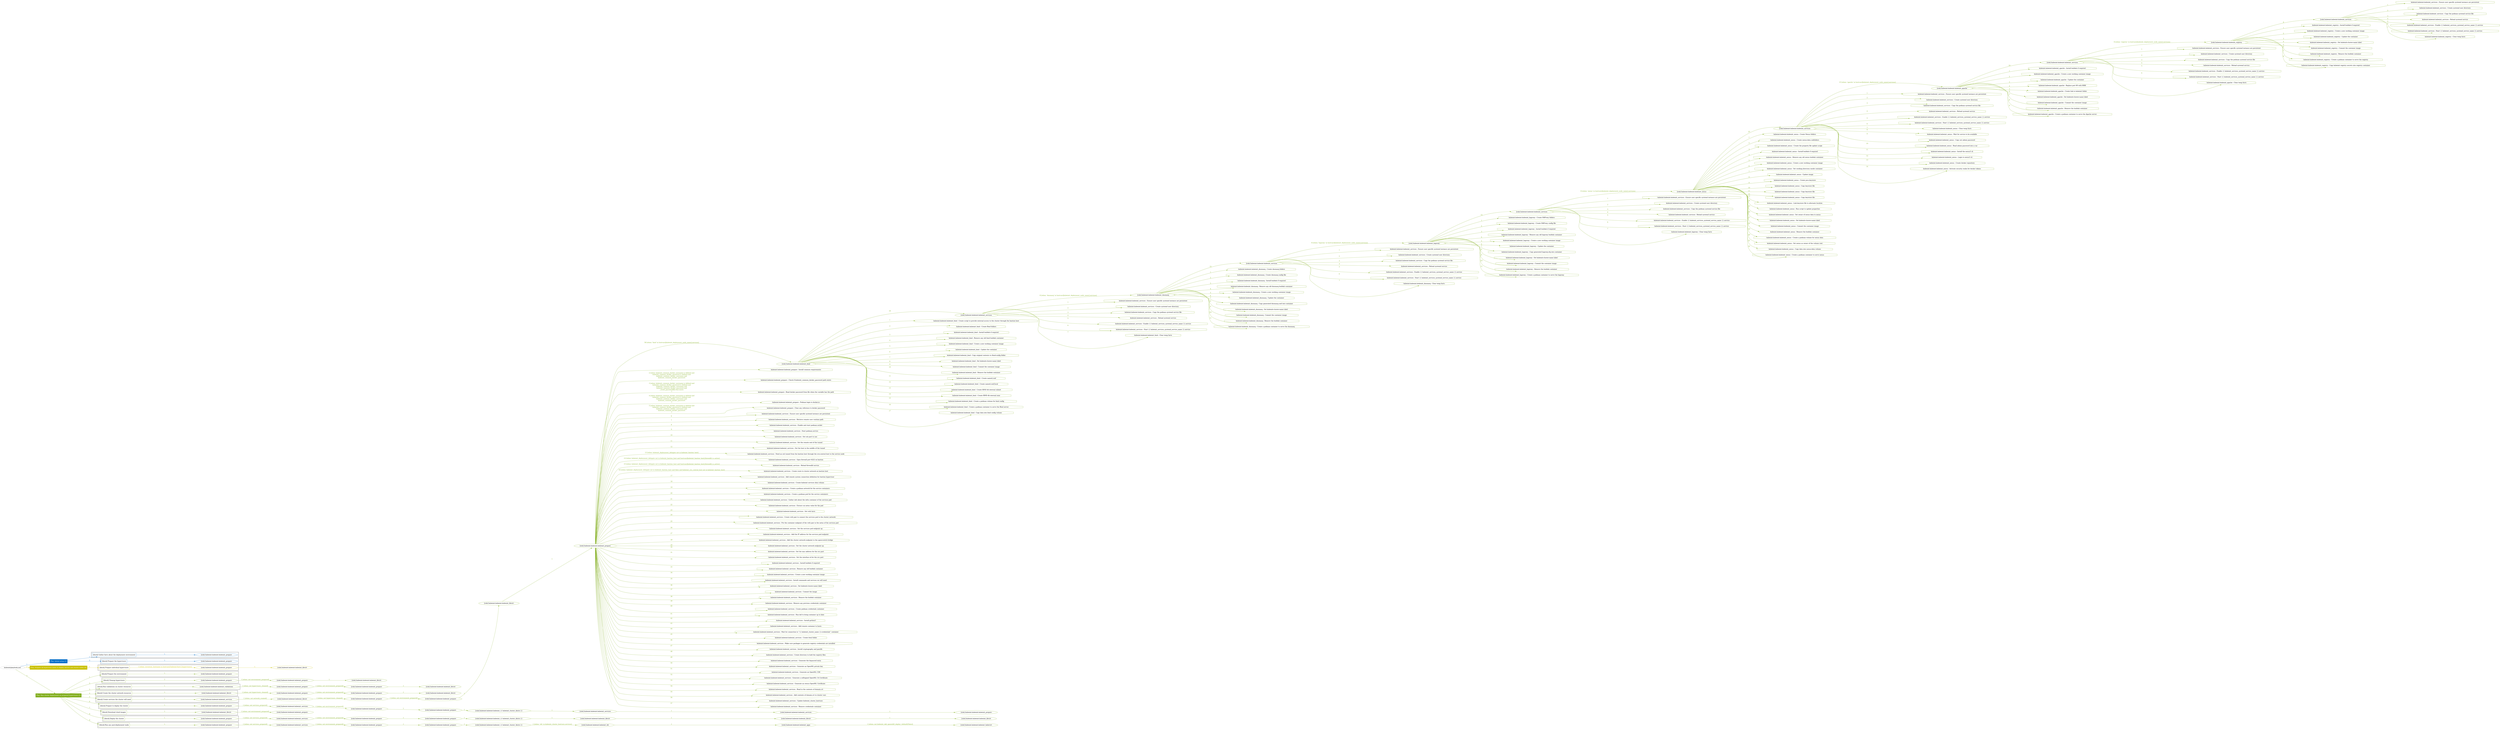 digraph {
	graph [concentrate=true ordering=in rankdir=LR ratio=fill]
	edge [esep=5 sep=10]
	"kubeinit/playbook.yml" [id=root_node style=dotted]
	play_54e7277e [label="Play: Initial setup (1)" color="#046ec8" fontcolor="#ffffff" id=play_54e7277e shape=box style=filled tooltip=localhost]
	"kubeinit/playbook.yml" -> play_54e7277e [label="1 " color="#046ec8" fontcolor="#046ec8" id=edge_56e6bd60 labeltooltip="1 " tooltip="1 "]
	subgraph "kubeinit.kubeinit.kubeinit_prepare" {
		role_6294b475 [label="[role] kubeinit.kubeinit.kubeinit_prepare" color="#046ec8" id=role_6294b475 tooltip="kubeinit.kubeinit.kubeinit_prepare"]
	}
	subgraph "kubeinit.kubeinit.kubeinit_prepare" {
		role_e3d529dd [label="[role] kubeinit.kubeinit.kubeinit_prepare" color="#046ec8" id=role_e3d529dd tooltip="kubeinit.kubeinit.kubeinit_prepare"]
	}
	subgraph "Play: Initial setup (1)" {
		play_54e7277e -> block_a6ca8968 [label=1 color="#046ec8" fontcolor="#046ec8" id=edge_97e448a1 labeltooltip=1 tooltip=1]
		subgraph cluster_block_a6ca8968 {
			block_a6ca8968 [label="[block] Gather facts about the deployment environment" color="#046ec8" id=block_a6ca8968 labeltooltip="Gather facts about the deployment environment" shape=box tooltip="Gather facts about the deployment environment"]
			block_a6ca8968 -> role_6294b475 [label="1 " color="#046ec8" fontcolor="#046ec8" id=edge_43f2bd1e labeltooltip="1 " tooltip="1 "]
		}
		play_54e7277e -> block_8b45be1c [label=2 color="#046ec8" fontcolor="#046ec8" id=edge_63aea8d0 labeltooltip=2 tooltip=2]
		subgraph cluster_block_8b45be1c {
			block_8b45be1c [label="[block] Prepare the hypervisors" color="#046ec8" id=block_8b45be1c labeltooltip="Prepare the hypervisors" shape=box tooltip="Prepare the hypervisors"]
			block_8b45be1c -> role_e3d529dd [label="1 " color="#046ec8" fontcolor="#046ec8" id=edge_c71f7716 labeltooltip="1 " tooltip="1 "]
		}
	}
	play_c13d37cf [label="Play: Prepare all hypervisor hosts to deploy service and cluster nodes (0)" color="#cac102" fontcolor="#ffffff" id=play_c13d37cf shape=box style=filled tooltip="Play: Prepare all hypervisor hosts to deploy service and cluster nodes (0)"]
	"kubeinit/playbook.yml" -> play_c13d37cf [label="2 " color="#cac102" fontcolor="#cac102" id=edge_025f5ac2 labeltooltip="2 " tooltip="2 "]
	subgraph "kubeinit.kubeinit.kubeinit_libvirt" {
		role_30a7fa3d [label="[role] kubeinit.kubeinit.kubeinit_libvirt" color="#cac102" id=role_30a7fa3d tooltip="kubeinit.kubeinit.kubeinit_libvirt"]
	}
	subgraph "kubeinit.kubeinit.kubeinit_prepare" {
		role_297dec59 [label="[role] kubeinit.kubeinit.kubeinit_prepare" color="#cac102" id=role_297dec59 tooltip="kubeinit.kubeinit.kubeinit_prepare"]
		role_297dec59 -> role_30a7fa3d [label="1 " color="#cac102" fontcolor="#cac102" id=edge_b324f199 labeltooltip="1 " tooltip="1 "]
	}
	subgraph "Play: Prepare all hypervisor hosts to deploy service and cluster nodes (0)" {
		play_c13d37cf -> block_f9d57719 [label=1 color="#cac102" fontcolor="#cac102" id=edge_9c8c33d8 labeltooltip=1 tooltip=1]
		subgraph cluster_block_f9d57719 {
			block_f9d57719 [label="[block] Prepare individual hypervisors" color="#cac102" id=block_f9d57719 labeltooltip="Prepare individual hypervisors" shape=box tooltip="Prepare individual hypervisors"]
			block_f9d57719 -> role_297dec59 [label="1 [when: inventory_hostname in hostvars['kubeinit-facts'].hypervisors]" color="#cac102" fontcolor="#cac102" id=edge_04efb48f labeltooltip="1 [when: inventory_hostname in hostvars['kubeinit-facts'].hypervisors]" tooltip="1 [when: inventory_hostname in hostvars['kubeinit-facts'].hypervisors]"]
		}
	}
	play_db9c75a0 [label="Play: Run cluster deployment on prepared hypervisors (1)" color="#82ae1e" fontcolor="#ffffff" id=play_db9c75a0 shape=box style=filled tooltip=localhost]
	"kubeinit/playbook.yml" -> play_db9c75a0 [label="3 " color="#82ae1e" fontcolor="#82ae1e" id=edge_b0ac6196 labeltooltip="3 " tooltip="3 "]
	subgraph "kubeinit.kubeinit.kubeinit_prepare" {
		role_5e061f71 [label="[role] kubeinit.kubeinit.kubeinit_prepare" color="#82ae1e" id=role_5e061f71 tooltip="kubeinit.kubeinit.kubeinit_prepare"]
	}
	subgraph "kubeinit.kubeinit.kubeinit_libvirt" {
		role_5587b301 [label="[role] kubeinit.kubeinit.kubeinit_libvirt" color="#82ae1e" id=role_5587b301 tooltip="kubeinit.kubeinit.kubeinit_libvirt"]
	}
	subgraph "kubeinit.kubeinit.kubeinit_prepare" {
		role_0a566bf7 [label="[role] kubeinit.kubeinit.kubeinit_prepare" color="#82ae1e" id=role_0a566bf7 tooltip="kubeinit.kubeinit.kubeinit_prepare"]
		role_0a566bf7 -> role_5587b301 [label="1 " color="#82ae1e" fontcolor="#82ae1e" id=edge_c8c2e1ba labeltooltip="1 " tooltip="1 "]
	}
	subgraph "kubeinit.kubeinit.kubeinit_prepare" {
		role_e02f1592 [label="[role] kubeinit.kubeinit.kubeinit_prepare" color="#82ae1e" id=role_e02f1592 tooltip="kubeinit.kubeinit.kubeinit_prepare"]
		role_e02f1592 -> role_0a566bf7 [label="1 [when: not environment_prepared]" color="#82ae1e" fontcolor="#82ae1e" id=edge_6816be36 labeltooltip="1 [when: not environment_prepared]" tooltip="1 [when: not environment_prepared]"]
	}
	subgraph "kubeinit.kubeinit.kubeinit_libvirt" {
		role_0d675b6b [label="[role] kubeinit.kubeinit.kubeinit_libvirt" color="#82ae1e" id=role_0d675b6b tooltip="kubeinit.kubeinit.kubeinit_libvirt"]
	}
	subgraph "kubeinit.kubeinit.kubeinit_prepare" {
		role_8a7d5450 [label="[role] kubeinit.kubeinit.kubeinit_prepare" color="#82ae1e" id=role_8a7d5450 tooltip="kubeinit.kubeinit.kubeinit_prepare"]
		role_8a7d5450 -> role_0d675b6b [label="1 " color="#82ae1e" fontcolor="#82ae1e" id=edge_6aace31d labeltooltip="1 " tooltip="1 "]
	}
	subgraph "kubeinit.kubeinit.kubeinit_prepare" {
		role_26e15fed [label="[role] kubeinit.kubeinit.kubeinit_prepare" color="#82ae1e" id=role_26e15fed tooltip="kubeinit.kubeinit.kubeinit_prepare"]
		role_26e15fed -> role_8a7d5450 [label="1 [when: not environment_prepared]" color="#82ae1e" fontcolor="#82ae1e" id=edge_e81ef5e3 labeltooltip="1 [when: not environment_prepared]" tooltip="1 [when: not environment_prepared]"]
	}
	subgraph "kubeinit.kubeinit.kubeinit_validations" {
		role_c80b1f9c [label="[role] kubeinit.kubeinit.kubeinit_validations" color="#82ae1e" id=role_c80b1f9c tooltip="kubeinit.kubeinit.kubeinit_validations"]
		role_c80b1f9c -> role_26e15fed [label="1 [when: not hypervisors_cleaned]" color="#82ae1e" fontcolor="#82ae1e" id=edge_9ad53eeb labeltooltip="1 [when: not hypervisors_cleaned]" tooltip="1 [when: not hypervisors_cleaned]"]
	}
	subgraph "kubeinit.kubeinit.kubeinit_libvirt" {
		role_018e379b [label="[role] kubeinit.kubeinit.kubeinit_libvirt" color="#82ae1e" id=role_018e379b tooltip="kubeinit.kubeinit.kubeinit_libvirt"]
	}
	subgraph "kubeinit.kubeinit.kubeinit_prepare" {
		role_037fd6b7 [label="[role] kubeinit.kubeinit.kubeinit_prepare" color="#82ae1e" id=role_037fd6b7 tooltip="kubeinit.kubeinit.kubeinit_prepare"]
		role_037fd6b7 -> role_018e379b [label="1 " color="#82ae1e" fontcolor="#82ae1e" id=edge_ffb1e3a6 labeltooltip="1 " tooltip="1 "]
	}
	subgraph "kubeinit.kubeinit.kubeinit_prepare" {
		role_6b8fb7d3 [label="[role] kubeinit.kubeinit.kubeinit_prepare" color="#82ae1e" id=role_6b8fb7d3 tooltip="kubeinit.kubeinit.kubeinit_prepare"]
		role_6b8fb7d3 -> role_037fd6b7 [label="1 [when: not environment_prepared]" color="#82ae1e" fontcolor="#82ae1e" id=edge_279f9afa labeltooltip="1 [when: not environment_prepared]" tooltip="1 [when: not environment_prepared]"]
	}
	subgraph "kubeinit.kubeinit.kubeinit_libvirt" {
		role_dbbc1de9 [label="[role] kubeinit.kubeinit.kubeinit_libvirt" color="#82ae1e" id=role_dbbc1de9 tooltip="kubeinit.kubeinit.kubeinit_libvirt"]
		role_dbbc1de9 -> role_6b8fb7d3 [label="1 [when: not hypervisors_cleaned]" color="#82ae1e" fontcolor="#82ae1e" id=edge_fa8d7a5a labeltooltip="1 [when: not hypervisors_cleaned]" tooltip="1 [when: not hypervisors_cleaned]"]
	}
	subgraph "kubeinit.kubeinit.kubeinit_services" {
		role_4e9fc158 [label="[role] kubeinit.kubeinit.kubeinit_services" color="#82ae1e" id=role_4e9fc158 tooltip="kubeinit.kubeinit.kubeinit_services"]
		task_14e34389 [label="kubeinit.kubeinit.kubeinit_services : Ensure user specific systemd instance are persistent" color="#82ae1e" id=task_14e34389 shape=octagon tooltip="kubeinit.kubeinit.kubeinit_services : Ensure user specific systemd instance are persistent"]
		role_4e9fc158 -> task_14e34389 [label="1 " color="#82ae1e" fontcolor="#82ae1e" id=edge_da909748 labeltooltip="1 " tooltip="1 "]
		task_39b2775d [label="kubeinit.kubeinit.kubeinit_services : Create systemd user directory" color="#82ae1e" id=task_39b2775d shape=octagon tooltip="kubeinit.kubeinit.kubeinit_services : Create systemd user directory"]
		role_4e9fc158 -> task_39b2775d [label="2 " color="#82ae1e" fontcolor="#82ae1e" id=edge_3a571ce0 labeltooltip="2 " tooltip="2 "]
		task_66aa9397 [label="kubeinit.kubeinit.kubeinit_services : Copy the podman systemd service file" color="#82ae1e" id=task_66aa9397 shape=octagon tooltip="kubeinit.kubeinit.kubeinit_services : Copy the podman systemd service file"]
		role_4e9fc158 -> task_66aa9397 [label="3 " color="#82ae1e" fontcolor="#82ae1e" id=edge_c2af0bc6 labeltooltip="3 " tooltip="3 "]
		task_11750853 [label="kubeinit.kubeinit.kubeinit_services : Reload systemd service" color="#82ae1e" id=task_11750853 shape=octagon tooltip="kubeinit.kubeinit.kubeinit_services : Reload systemd service"]
		role_4e9fc158 -> task_11750853 [label="4 " color="#82ae1e" fontcolor="#82ae1e" id=edge_9e622677 labeltooltip="4 " tooltip="4 "]
		task_379dab0a [label="kubeinit.kubeinit.kubeinit_services : Enable {{ kubeinit_services_systemd_service_name }}.service" color="#82ae1e" id=task_379dab0a shape=octagon tooltip="kubeinit.kubeinit.kubeinit_services : Enable {{ kubeinit_services_systemd_service_name }}.service"]
		role_4e9fc158 -> task_379dab0a [label="5 " color="#82ae1e" fontcolor="#82ae1e" id=edge_ddcf8eec labeltooltip="5 " tooltip="5 "]
		task_4770ba35 [label="kubeinit.kubeinit.kubeinit_services : Start {{ kubeinit_services_systemd_service_name }}.service" color="#82ae1e" id=task_4770ba35 shape=octagon tooltip="kubeinit.kubeinit.kubeinit_services : Start {{ kubeinit_services_systemd_service_name }}.service"]
		role_4e9fc158 -> task_4770ba35 [label="6 " color="#82ae1e" fontcolor="#82ae1e" id=edge_59a466ca labeltooltip="6 " tooltip="6 "]
		task_dcb2dc04 [label="kubeinit.kubeinit.kubeinit_registry : Clear temp facts" color="#82ae1e" id=task_dcb2dc04 shape=octagon tooltip="kubeinit.kubeinit.kubeinit_registry : Clear temp facts"]
		role_4e9fc158 -> task_dcb2dc04 [label="7 " color="#82ae1e" fontcolor="#82ae1e" id=edge_b9482bb6 labeltooltip="7 " tooltip="7 "]
	}
	subgraph "kubeinit.kubeinit.kubeinit_registry" {
		role_4e451d0a [label="[role] kubeinit.kubeinit.kubeinit_registry" color="#82ae1e" id=role_4e451d0a tooltip="kubeinit.kubeinit.kubeinit_registry"]
		task_d7c136ac [label="kubeinit.kubeinit.kubeinit_registry : Install buildah if required" color="#82ae1e" id=task_d7c136ac shape=octagon tooltip="kubeinit.kubeinit.kubeinit_registry : Install buildah if required"]
		role_4e451d0a -> task_d7c136ac [label="1 " color="#82ae1e" fontcolor="#82ae1e" id=edge_b35ef0a9 labeltooltip="1 " tooltip="1 "]
		task_d77b0981 [label="kubeinit.kubeinit.kubeinit_registry : Create a new working container image" color="#82ae1e" id=task_d77b0981 shape=octagon tooltip="kubeinit.kubeinit.kubeinit_registry : Create a new working container image"]
		role_4e451d0a -> task_d77b0981 [label="2 " color="#82ae1e" fontcolor="#82ae1e" id=edge_f4b45e7e labeltooltip="2 " tooltip="2 "]
		task_09770a80 [label="kubeinit.kubeinit.kubeinit_registry : Update the container" color="#82ae1e" id=task_09770a80 shape=octagon tooltip="kubeinit.kubeinit.kubeinit_registry : Update the container"]
		role_4e451d0a -> task_09770a80 [label="3 " color="#82ae1e" fontcolor="#82ae1e" id=edge_f4e48bae labeltooltip="3 " tooltip="3 "]
		task_5f20482c [label="kubeinit.kubeinit.kubeinit_registry : Set kubeinit-cluster-name label" color="#82ae1e" id=task_5f20482c shape=octagon tooltip="kubeinit.kubeinit.kubeinit_registry : Set kubeinit-cluster-name label"]
		role_4e451d0a -> task_5f20482c [label="4 " color="#82ae1e" fontcolor="#82ae1e" id=edge_898a275b labeltooltip="4 " tooltip="4 "]
		task_92f25550 [label="kubeinit.kubeinit.kubeinit_registry : Commit the container image" color="#82ae1e" id=task_92f25550 shape=octagon tooltip="kubeinit.kubeinit.kubeinit_registry : Commit the container image"]
		role_4e451d0a -> task_92f25550 [label="5 " color="#82ae1e" fontcolor="#82ae1e" id=edge_3b96f50d labeltooltip="5 " tooltip="5 "]
		task_1ca4e9c8 [label="kubeinit.kubeinit.kubeinit_registry : Remove the buildah container" color="#82ae1e" id=task_1ca4e9c8 shape=octagon tooltip="kubeinit.kubeinit.kubeinit_registry : Remove the buildah container"]
		role_4e451d0a -> task_1ca4e9c8 [label="6 " color="#82ae1e" fontcolor="#82ae1e" id=edge_095f9309 labeltooltip="6 " tooltip="6 "]
		task_b3d77300 [label="kubeinit.kubeinit.kubeinit_registry : Create a podman container to serve the registry" color="#82ae1e" id=task_b3d77300 shape=octagon tooltip="kubeinit.kubeinit.kubeinit_registry : Create a podman container to serve the registry"]
		role_4e451d0a -> task_b3d77300 [label="7 " color="#82ae1e" fontcolor="#82ae1e" id=edge_00e6b3d9 labeltooltip="7 " tooltip="7 "]
		task_4fc50c99 [label="kubeinit.kubeinit.kubeinit_registry : Copy kubeinit registry secrets into registry container" color="#82ae1e" id=task_4fc50c99 shape=octagon tooltip="kubeinit.kubeinit.kubeinit_registry : Copy kubeinit registry secrets into registry container"]
		role_4e451d0a -> task_4fc50c99 [label="8 " color="#82ae1e" fontcolor="#82ae1e" id=edge_51bf841b labeltooltip="8 " tooltip="8 "]
		role_4e451d0a -> role_4e9fc158 [label="9 " color="#82ae1e" fontcolor="#82ae1e" id=edge_2f4c13aa labeltooltip="9 " tooltip="9 "]
	}
	subgraph "kubeinit.kubeinit.kubeinit_services" {
		role_ee310760 [label="[role] kubeinit.kubeinit.kubeinit_services" color="#82ae1e" id=role_ee310760 tooltip="kubeinit.kubeinit.kubeinit_services"]
		task_e1e17183 [label="kubeinit.kubeinit.kubeinit_services : Ensure user specific systemd instance are persistent" color="#82ae1e" id=task_e1e17183 shape=octagon tooltip="kubeinit.kubeinit.kubeinit_services : Ensure user specific systemd instance are persistent"]
		role_ee310760 -> task_e1e17183 [label="1 " color="#82ae1e" fontcolor="#82ae1e" id=edge_36ebef8d labeltooltip="1 " tooltip="1 "]
		task_4ce704a0 [label="kubeinit.kubeinit.kubeinit_services : Create systemd user directory" color="#82ae1e" id=task_4ce704a0 shape=octagon tooltip="kubeinit.kubeinit.kubeinit_services : Create systemd user directory"]
		role_ee310760 -> task_4ce704a0 [label="2 " color="#82ae1e" fontcolor="#82ae1e" id=edge_2db3469d labeltooltip="2 " tooltip="2 "]
		task_de1bac85 [label="kubeinit.kubeinit.kubeinit_services : Copy the podman systemd service file" color="#82ae1e" id=task_de1bac85 shape=octagon tooltip="kubeinit.kubeinit.kubeinit_services : Copy the podman systemd service file"]
		role_ee310760 -> task_de1bac85 [label="3 " color="#82ae1e" fontcolor="#82ae1e" id=edge_06e4d22e labeltooltip="3 " tooltip="3 "]
		task_9438cc12 [label="kubeinit.kubeinit.kubeinit_services : Reload systemd service" color="#82ae1e" id=task_9438cc12 shape=octagon tooltip="kubeinit.kubeinit.kubeinit_services : Reload systemd service"]
		role_ee310760 -> task_9438cc12 [label="4 " color="#82ae1e" fontcolor="#82ae1e" id=edge_b146beaf labeltooltip="4 " tooltip="4 "]
		task_24dc1947 [label="kubeinit.kubeinit.kubeinit_services : Enable {{ kubeinit_services_systemd_service_name }}.service" color="#82ae1e" id=task_24dc1947 shape=octagon tooltip="kubeinit.kubeinit.kubeinit_services : Enable {{ kubeinit_services_systemd_service_name }}.service"]
		role_ee310760 -> task_24dc1947 [label="5 " color="#82ae1e" fontcolor="#82ae1e" id=edge_7d019801 labeltooltip="5 " tooltip="5 "]
		task_5e47a4b3 [label="kubeinit.kubeinit.kubeinit_services : Start {{ kubeinit_services_systemd_service_name }}.service" color="#82ae1e" id=task_5e47a4b3 shape=octagon tooltip="kubeinit.kubeinit.kubeinit_services : Start {{ kubeinit_services_systemd_service_name }}.service"]
		role_ee310760 -> task_5e47a4b3 [label="6 " color="#82ae1e" fontcolor="#82ae1e" id=edge_ade22aff labeltooltip="6 " tooltip="6 "]
		task_bca5a440 [label="kubeinit.kubeinit.kubeinit_apache : Clear temp facts" color="#82ae1e" id=task_bca5a440 shape=octagon tooltip="kubeinit.kubeinit.kubeinit_apache : Clear temp facts"]
		role_ee310760 -> task_bca5a440 [label="7 " color="#82ae1e" fontcolor="#82ae1e" id=edge_2388e45f labeltooltip="7 " tooltip="7 "]
		role_ee310760 -> role_4e451d0a [label="8 [when: 'registry' in hostvars[kubeinit_deployment_node_name].services]" color="#82ae1e" fontcolor="#82ae1e" id=edge_d1ccb01f labeltooltip="8 [when: 'registry' in hostvars[kubeinit_deployment_node_name].services]" tooltip="8 [when: 'registry' in hostvars[kubeinit_deployment_node_name].services]"]
	}
	subgraph "kubeinit.kubeinit.kubeinit_apache" {
		role_d55e1922 [label="[role] kubeinit.kubeinit.kubeinit_apache" color="#82ae1e" id=role_d55e1922 tooltip="kubeinit.kubeinit.kubeinit_apache"]
		task_00ba5efe [label="kubeinit.kubeinit.kubeinit_apache : Install buildah if required" color="#82ae1e" id=task_00ba5efe shape=octagon tooltip="kubeinit.kubeinit.kubeinit_apache : Install buildah if required"]
		role_d55e1922 -> task_00ba5efe [label="1 " color="#82ae1e" fontcolor="#82ae1e" id=edge_66d9b6f7 labeltooltip="1 " tooltip="1 "]
		task_0c434360 [label="kubeinit.kubeinit.kubeinit_apache : Create a new working container image" color="#82ae1e" id=task_0c434360 shape=octagon tooltip="kubeinit.kubeinit.kubeinit_apache : Create a new working container image"]
		role_d55e1922 -> task_0c434360 [label="2 " color="#82ae1e" fontcolor="#82ae1e" id=edge_7df0efac labeltooltip="2 " tooltip="2 "]
		task_2d7ea980 [label="kubeinit.kubeinit.kubeinit_apache : Update the container" color="#82ae1e" id=task_2d7ea980 shape=octagon tooltip="kubeinit.kubeinit.kubeinit_apache : Update the container"]
		role_d55e1922 -> task_2d7ea980 [label="3 " color="#82ae1e" fontcolor="#82ae1e" id=edge_3e0e5253 labeltooltip="3 " tooltip="3 "]
		task_20b219d6 [label="kubeinit.kubeinit.kubeinit_apache : Replace port 80 with 8080" color="#82ae1e" id=task_20b219d6 shape=octagon tooltip="kubeinit.kubeinit.kubeinit_apache : Replace port 80 with 8080"]
		role_d55e1922 -> task_20b219d6 [label="4 " color="#82ae1e" fontcolor="#82ae1e" id=edge_abcfb3fe labeltooltip="4 " tooltip="4 "]
		task_7691d163 [label="kubeinit.kubeinit.kubeinit_apache : Create link to kubeinit folder" color="#82ae1e" id=task_7691d163 shape=octagon tooltip="kubeinit.kubeinit.kubeinit_apache : Create link to kubeinit folder"]
		role_d55e1922 -> task_7691d163 [label="5 " color="#82ae1e" fontcolor="#82ae1e" id=edge_ee5a9302 labeltooltip="5 " tooltip="5 "]
		task_ea43e7c1 [label="kubeinit.kubeinit.kubeinit_apache : Set kubeinit-cluster-name label" color="#82ae1e" id=task_ea43e7c1 shape=octagon tooltip="kubeinit.kubeinit.kubeinit_apache : Set kubeinit-cluster-name label"]
		role_d55e1922 -> task_ea43e7c1 [label="6 " color="#82ae1e" fontcolor="#82ae1e" id=edge_20a1bf26 labeltooltip="6 " tooltip="6 "]
		task_fe62c218 [label="kubeinit.kubeinit.kubeinit_apache : Commit the container image" color="#82ae1e" id=task_fe62c218 shape=octagon tooltip="kubeinit.kubeinit.kubeinit_apache : Commit the container image"]
		role_d55e1922 -> task_fe62c218 [label="7 " color="#82ae1e" fontcolor="#82ae1e" id=edge_1b1e29fc labeltooltip="7 " tooltip="7 "]
		task_ac52f134 [label="kubeinit.kubeinit.kubeinit_apache : Remove the buildah container" color="#82ae1e" id=task_ac52f134 shape=octagon tooltip="kubeinit.kubeinit.kubeinit_apache : Remove the buildah container"]
		role_d55e1922 -> task_ac52f134 [label="8 " color="#82ae1e" fontcolor="#82ae1e" id=edge_07d1c038 labeltooltip="8 " tooltip="8 "]
		task_6c587741 [label="kubeinit.kubeinit.kubeinit_apache : Create a podman container to serve the Apache server" color="#82ae1e" id=task_6c587741 shape=octagon tooltip="kubeinit.kubeinit.kubeinit_apache : Create a podman container to serve the Apache server"]
		role_d55e1922 -> task_6c587741 [label="9 " color="#82ae1e" fontcolor="#82ae1e" id=edge_285e1858 labeltooltip="9 " tooltip="9 "]
		role_d55e1922 -> role_ee310760 [label="10 " color="#82ae1e" fontcolor="#82ae1e" id=edge_c3b3785f labeltooltip="10 " tooltip="10 "]
	}
	subgraph "kubeinit.kubeinit.kubeinit_services" {
		role_ef254df4 [label="[role] kubeinit.kubeinit.kubeinit_services" color="#82ae1e" id=role_ef254df4 tooltip="kubeinit.kubeinit.kubeinit_services"]
		task_b85975b6 [label="kubeinit.kubeinit.kubeinit_services : Ensure user specific systemd instance are persistent" color="#82ae1e" id=task_b85975b6 shape=octagon tooltip="kubeinit.kubeinit.kubeinit_services : Ensure user specific systemd instance are persistent"]
		role_ef254df4 -> task_b85975b6 [label="1 " color="#82ae1e" fontcolor="#82ae1e" id=edge_6da4b7e2 labeltooltip="1 " tooltip="1 "]
		task_b400109f [label="kubeinit.kubeinit.kubeinit_services : Create systemd user directory" color="#82ae1e" id=task_b400109f shape=octagon tooltip="kubeinit.kubeinit.kubeinit_services : Create systemd user directory"]
		role_ef254df4 -> task_b400109f [label="2 " color="#82ae1e" fontcolor="#82ae1e" id=edge_030a0714 labeltooltip="2 " tooltip="2 "]
		task_54e8d3c9 [label="kubeinit.kubeinit.kubeinit_services : Copy the podman systemd service file" color="#82ae1e" id=task_54e8d3c9 shape=octagon tooltip="kubeinit.kubeinit.kubeinit_services : Copy the podman systemd service file"]
		role_ef254df4 -> task_54e8d3c9 [label="3 " color="#82ae1e" fontcolor="#82ae1e" id=edge_84f1e7cb labeltooltip="3 " tooltip="3 "]
		task_b5d680d7 [label="kubeinit.kubeinit.kubeinit_services : Reload systemd service" color="#82ae1e" id=task_b5d680d7 shape=octagon tooltip="kubeinit.kubeinit.kubeinit_services : Reload systemd service"]
		role_ef254df4 -> task_b5d680d7 [label="4 " color="#82ae1e" fontcolor="#82ae1e" id=edge_c954cc7d labeltooltip="4 " tooltip="4 "]
		task_28c60293 [label="kubeinit.kubeinit.kubeinit_services : Enable {{ kubeinit_services_systemd_service_name }}.service" color="#82ae1e" id=task_28c60293 shape=octagon tooltip="kubeinit.kubeinit.kubeinit_services : Enable {{ kubeinit_services_systemd_service_name }}.service"]
		role_ef254df4 -> task_28c60293 [label="5 " color="#82ae1e" fontcolor="#82ae1e" id=edge_5be040b7 labeltooltip="5 " tooltip="5 "]
		task_6f9ddeaa [label="kubeinit.kubeinit.kubeinit_services : Start {{ kubeinit_services_systemd_service_name }}.service" color="#82ae1e" id=task_6f9ddeaa shape=octagon tooltip="kubeinit.kubeinit.kubeinit_services : Start {{ kubeinit_services_systemd_service_name }}.service"]
		role_ef254df4 -> task_6f9ddeaa [label="6 " color="#82ae1e" fontcolor="#82ae1e" id=edge_1def42e6 labeltooltip="6 " tooltip="6 "]
		task_3ddc2951 [label="kubeinit.kubeinit.kubeinit_nexus : Clear temp facts" color="#82ae1e" id=task_3ddc2951 shape=octagon tooltip="kubeinit.kubeinit.kubeinit_nexus : Clear temp facts"]
		role_ef254df4 -> task_3ddc2951 [label="7 " color="#82ae1e" fontcolor="#82ae1e" id=edge_71a2559d labeltooltip="7 " tooltip="7 "]
		task_c9327926 [label="kubeinit.kubeinit.kubeinit_nexus : Wait for service to be available" color="#82ae1e" id=task_c9327926 shape=octagon tooltip="kubeinit.kubeinit.kubeinit_nexus : Wait for service to be available"]
		role_ef254df4 -> task_c9327926 [label="8 " color="#82ae1e" fontcolor="#82ae1e" id=edge_f5bb54c5 labeltooltip="8 " tooltip="8 "]
		task_e95d695c [label="kubeinit.kubeinit.kubeinit_nexus : Copy out admin password" color="#82ae1e" id=task_e95d695c shape=octagon tooltip="kubeinit.kubeinit.kubeinit_nexus : Copy out admin password"]
		role_ef254df4 -> task_e95d695c [label="9 " color="#82ae1e" fontcolor="#82ae1e" id=edge_f2378154 labeltooltip="9 " tooltip="9 "]
		task_7786398a [label="kubeinit.kubeinit.kubeinit_nexus : Read admin password into a var" color="#82ae1e" id=task_7786398a shape=octagon tooltip="kubeinit.kubeinit.kubeinit_nexus : Read admin password into a var"]
		role_ef254df4 -> task_7786398a [label="10 " color="#82ae1e" fontcolor="#82ae1e" id=edge_6e7e65b6 labeltooltip="10 " tooltip="10 "]
		task_214e7380 [label="kubeinit.kubeinit.kubeinit_nexus : Install the nexus3 cli" color="#82ae1e" id=task_214e7380 shape=octagon tooltip="kubeinit.kubeinit.kubeinit_nexus : Install the nexus3 cli"]
		role_ef254df4 -> task_214e7380 [label="11 " color="#82ae1e" fontcolor="#82ae1e" id=edge_12352c55 labeltooltip="11 " tooltip="11 "]
		task_e8f74b26 [label="kubeinit.kubeinit.kubeinit_nexus : Login to nexus3 cli" color="#82ae1e" id=task_e8f74b26 shape=octagon tooltip="kubeinit.kubeinit.kubeinit_nexus : Login to nexus3 cli"]
		role_ef254df4 -> task_e8f74b26 [label="12 " color="#82ae1e" fontcolor="#82ae1e" id=edge_69ee083a labeltooltip="12 " tooltip="12 "]
		task_bef55502 [label="kubeinit.kubeinit.kubeinit_nexus : Create docker repository" color="#82ae1e" id=task_bef55502 shape=octagon tooltip="kubeinit.kubeinit.kubeinit_nexus : Create docker repository"]
		role_ef254df4 -> task_bef55502 [label="13 " color="#82ae1e" fontcolor="#82ae1e" id=edge_3ad93396 labeltooltip="13 " tooltip="13 "]
		task_9f7c1d50 [label="kubeinit.kubeinit.kubeinit_nexus : Activate security realm for docker tokens" color="#82ae1e" id=task_9f7c1d50 shape=octagon tooltip="kubeinit.kubeinit.kubeinit_nexus : Activate security realm for docker tokens"]
		role_ef254df4 -> task_9f7c1d50 [label="14 " color="#82ae1e" fontcolor="#82ae1e" id=edge_a67e90c6 labeltooltip="14 " tooltip="14 "]
		role_ef254df4 -> role_d55e1922 [label="15 [when: 'apache' in hostvars[kubeinit_deployment_node_name].services]" color="#82ae1e" fontcolor="#82ae1e" id=edge_03a4b995 labeltooltip="15 [when: 'apache' in hostvars[kubeinit_deployment_node_name].services]" tooltip="15 [when: 'apache' in hostvars[kubeinit_deployment_node_name].services]"]
	}
	subgraph "kubeinit.kubeinit.kubeinit_nexus" {
		role_135ef881 [label="[role] kubeinit.kubeinit.kubeinit_nexus" color="#82ae1e" id=role_135ef881 tooltip="kubeinit.kubeinit.kubeinit_nexus"]
		task_c8eb922b [label="kubeinit.kubeinit.kubeinit_nexus : Create Nexus folders" color="#82ae1e" id=task_c8eb922b shape=octagon tooltip="kubeinit.kubeinit.kubeinit_nexus : Create Nexus folders"]
		role_135ef881 -> task_c8eb922b [label="1 " color="#82ae1e" fontcolor="#82ae1e" id=edge_49f515f1 labeltooltip="1 " tooltip="1 "]
		task_eb8033c4 [label="kubeinit.kubeinit.kubeinit_nexus : Create nexus-data subfolders" color="#82ae1e" id=task_eb8033c4 shape=octagon tooltip="kubeinit.kubeinit.kubeinit_nexus : Create nexus-data subfolders"]
		role_135ef881 -> task_eb8033c4 [label="2 " color="#82ae1e" fontcolor="#82ae1e" id=edge_58992c67 labeltooltip="2 " tooltip="2 "]
		task_e397fa26 [label="kubeinit.kubeinit.kubeinit_nexus : Create the property file update script" color="#82ae1e" id=task_e397fa26 shape=octagon tooltip="kubeinit.kubeinit.kubeinit_nexus : Create the property file update script"]
		role_135ef881 -> task_e397fa26 [label="3 " color="#82ae1e" fontcolor="#82ae1e" id=edge_fb22d3db labeltooltip="3 " tooltip="3 "]
		task_d319bde2 [label="kubeinit.kubeinit.kubeinit_nexus : Install buildah if required" color="#82ae1e" id=task_d319bde2 shape=octagon tooltip="kubeinit.kubeinit.kubeinit_nexus : Install buildah if required"]
		role_135ef881 -> task_d319bde2 [label="4 " color="#82ae1e" fontcolor="#82ae1e" id=edge_b38628fb labeltooltip="4 " tooltip="4 "]
		task_d6e7919a [label="kubeinit.kubeinit.kubeinit_nexus : Remove any old nexus buildah container" color="#82ae1e" id=task_d6e7919a shape=octagon tooltip="kubeinit.kubeinit.kubeinit_nexus : Remove any old nexus buildah container"]
		role_135ef881 -> task_d6e7919a [label="5 " color="#82ae1e" fontcolor="#82ae1e" id=edge_499b7858 labeltooltip="5 " tooltip="5 "]
		task_ee0ea37d [label="kubeinit.kubeinit.kubeinit_nexus : Create a new working container image" color="#82ae1e" id=task_ee0ea37d shape=octagon tooltip="kubeinit.kubeinit.kubeinit_nexus : Create a new working container image"]
		role_135ef881 -> task_ee0ea37d [label="6 " color="#82ae1e" fontcolor="#82ae1e" id=edge_b7d257be labeltooltip="6 " tooltip="6 "]
		task_abf5993d [label="kubeinit.kubeinit.kubeinit_nexus : Set working directory inside container" color="#82ae1e" id=task_abf5993d shape=octagon tooltip="kubeinit.kubeinit.kubeinit_nexus : Set working directory inside container"]
		role_135ef881 -> task_abf5993d [label="7 " color="#82ae1e" fontcolor="#82ae1e" id=edge_cf05a1ea labeltooltip="7 " tooltip="7 "]
		task_912ef3cf [label="kubeinit.kubeinit.kubeinit_nexus : Update image" color="#82ae1e" id=task_912ef3cf shape=octagon tooltip="kubeinit.kubeinit.kubeinit_nexus : Update image"]
		role_135ef881 -> task_912ef3cf [label="8 " color="#82ae1e" fontcolor="#82ae1e" id=edge_afa54e8f labeltooltip="8 " tooltip="8 "]
		task_41e033ff [label="kubeinit.kubeinit.kubeinit_nexus : Create java keystore" color="#82ae1e" id=task_41e033ff shape=octagon tooltip="kubeinit.kubeinit.kubeinit_nexus : Create java keystore"]
		role_135ef881 -> task_41e033ff [label="9 " color="#82ae1e" fontcolor="#82ae1e" id=edge_0462be3d labeltooltip="9 " tooltip="9 "]
		task_94869eda [label="kubeinit.kubeinit.kubeinit_nexus : Copy keystore file" color="#82ae1e" id=task_94869eda shape=octagon tooltip="kubeinit.kubeinit.kubeinit_nexus : Copy keystore file"]
		role_135ef881 -> task_94869eda [label="10 " color="#82ae1e" fontcolor="#82ae1e" id=edge_85de6d39 labeltooltip="10 " tooltip="10 "]
		task_78e4f0c1 [label="kubeinit.kubeinit.kubeinit_nexus : Copy keystore file" color="#82ae1e" id=task_78e4f0c1 shape=octagon tooltip="kubeinit.kubeinit.kubeinit_nexus : Copy keystore file"]
		role_135ef881 -> task_78e4f0c1 [label="11 " color="#82ae1e" fontcolor="#82ae1e" id=edge_170e01a0 labeltooltip="11 " tooltip="11 "]
		task_67754758 [label="kubeinit.kubeinit.kubeinit_nexus : Copy keystore file" color="#82ae1e" id=task_67754758 shape=octagon tooltip="kubeinit.kubeinit.kubeinit_nexus : Copy keystore file"]
		role_135ef881 -> task_67754758 [label="12 " color="#82ae1e" fontcolor="#82ae1e" id=edge_3247cf6b labeltooltip="12 " tooltip="12 "]
		task_9f4cdabe [label="kubeinit.kubeinit.kubeinit_nexus : Link keystore file to alternate location" color="#82ae1e" id=task_9f4cdabe shape=octagon tooltip="kubeinit.kubeinit.kubeinit_nexus : Link keystore file to alternate location"]
		role_135ef881 -> task_9f4cdabe [label="13 " color="#82ae1e" fontcolor="#82ae1e" id=edge_4bc886b0 labeltooltip="13 " tooltip="13 "]
		task_82653ad5 [label="kubeinit.kubeinit.kubeinit_nexus : Run script to update properties" color="#82ae1e" id=task_82653ad5 shape=octagon tooltip="kubeinit.kubeinit.kubeinit_nexus : Run script to update properties"]
		role_135ef881 -> task_82653ad5 [label="14 " color="#82ae1e" fontcolor="#82ae1e" id=edge_2565c28c labeltooltip="14 " tooltip="14 "]
		task_1ec3132f [label="kubeinit.kubeinit.kubeinit_nexus : Set owner of nexus data to nexus" color="#82ae1e" id=task_1ec3132f shape=octagon tooltip="kubeinit.kubeinit.kubeinit_nexus : Set owner of nexus data to nexus"]
		role_135ef881 -> task_1ec3132f [label="15 " color="#82ae1e" fontcolor="#82ae1e" id=edge_0c8bb7e6 labeltooltip="15 " tooltip="15 "]
		task_7eb57a1c [label="kubeinit.kubeinit.kubeinit_nexus : Set kubeinit-cluster-name label" color="#82ae1e" id=task_7eb57a1c shape=octagon tooltip="kubeinit.kubeinit.kubeinit_nexus : Set kubeinit-cluster-name label"]
		role_135ef881 -> task_7eb57a1c [label="16 " color="#82ae1e" fontcolor="#82ae1e" id=edge_051a91cb labeltooltip="16 " tooltip="16 "]
		task_ea57db47 [label="kubeinit.kubeinit.kubeinit_nexus : Commit the container image" color="#82ae1e" id=task_ea57db47 shape=octagon tooltip="kubeinit.kubeinit.kubeinit_nexus : Commit the container image"]
		role_135ef881 -> task_ea57db47 [label="17 " color="#82ae1e" fontcolor="#82ae1e" id=edge_ebd3713d labeltooltip="17 " tooltip="17 "]
		task_446e8c5f [label="kubeinit.kubeinit.kubeinit_nexus : Remove the buildah container" color="#82ae1e" id=task_446e8c5f shape=octagon tooltip="kubeinit.kubeinit.kubeinit_nexus : Remove the buildah container"]
		role_135ef881 -> task_446e8c5f [label="18 " color="#82ae1e" fontcolor="#82ae1e" id=edge_bf1b2fc5 labeltooltip="18 " tooltip="18 "]
		task_2b2c97af [label="kubeinit.kubeinit.kubeinit_nexus : Create a podman volume for nexus data" color="#82ae1e" id=task_2b2c97af shape=octagon tooltip="kubeinit.kubeinit.kubeinit_nexus : Create a podman volume for nexus data"]
		role_135ef881 -> task_2b2c97af [label="19 " color="#82ae1e" fontcolor="#82ae1e" id=edge_ea7f78d8 labeltooltip="19 " tooltip="19 "]
		task_16f21f32 [label="kubeinit.kubeinit.kubeinit_nexus : Set nexus as owner of the volume root" color="#82ae1e" id=task_16f21f32 shape=octagon tooltip="kubeinit.kubeinit.kubeinit_nexus : Set nexus as owner of the volume root"]
		role_135ef881 -> task_16f21f32 [label="20 " color="#82ae1e" fontcolor="#82ae1e" id=edge_e7d1550c labeltooltip="20 " tooltip="20 "]
		task_8ca37fd4 [label="kubeinit.kubeinit.kubeinit_nexus : Copy data into nexus-data volume" color="#82ae1e" id=task_8ca37fd4 shape=octagon tooltip="kubeinit.kubeinit.kubeinit_nexus : Copy data into nexus-data volume"]
		role_135ef881 -> task_8ca37fd4 [label="21 " color="#82ae1e" fontcolor="#82ae1e" id=edge_abdfb2fd labeltooltip="21 " tooltip="21 "]
		task_4a96b303 [label="kubeinit.kubeinit.kubeinit_nexus : Create a podman container to serve nexus" color="#82ae1e" id=task_4a96b303 shape=octagon tooltip="kubeinit.kubeinit.kubeinit_nexus : Create a podman container to serve nexus"]
		role_135ef881 -> task_4a96b303 [label="22 " color="#82ae1e" fontcolor="#82ae1e" id=edge_2baa7a70 labeltooltip="22 " tooltip="22 "]
		role_135ef881 -> role_ef254df4 [label="23 " color="#82ae1e" fontcolor="#82ae1e" id=edge_430e6547 labeltooltip="23 " tooltip="23 "]
	}
	subgraph "kubeinit.kubeinit.kubeinit_services" {
		role_ab4425ff [label="[role] kubeinit.kubeinit.kubeinit_services" color="#82ae1e" id=role_ab4425ff tooltip="kubeinit.kubeinit.kubeinit_services"]
		task_074af3dd [label="kubeinit.kubeinit.kubeinit_services : Ensure user specific systemd instance are persistent" color="#82ae1e" id=task_074af3dd shape=octagon tooltip="kubeinit.kubeinit.kubeinit_services : Ensure user specific systemd instance are persistent"]
		role_ab4425ff -> task_074af3dd [label="1 " color="#82ae1e" fontcolor="#82ae1e" id=edge_d3bf749b labeltooltip="1 " tooltip="1 "]
		task_8a16b0af [label="kubeinit.kubeinit.kubeinit_services : Create systemd user directory" color="#82ae1e" id=task_8a16b0af shape=octagon tooltip="kubeinit.kubeinit.kubeinit_services : Create systemd user directory"]
		role_ab4425ff -> task_8a16b0af [label="2 " color="#82ae1e" fontcolor="#82ae1e" id=edge_5e60f02a labeltooltip="2 " tooltip="2 "]
		task_e4987832 [label="kubeinit.kubeinit.kubeinit_services : Copy the podman systemd service file" color="#82ae1e" id=task_e4987832 shape=octagon tooltip="kubeinit.kubeinit.kubeinit_services : Copy the podman systemd service file"]
		role_ab4425ff -> task_e4987832 [label="3 " color="#82ae1e" fontcolor="#82ae1e" id=edge_8329db55 labeltooltip="3 " tooltip="3 "]
		task_add990e2 [label="kubeinit.kubeinit.kubeinit_services : Reload systemd service" color="#82ae1e" id=task_add990e2 shape=octagon tooltip="kubeinit.kubeinit.kubeinit_services : Reload systemd service"]
		role_ab4425ff -> task_add990e2 [label="4 " color="#82ae1e" fontcolor="#82ae1e" id=edge_10532f0e labeltooltip="4 " tooltip="4 "]
		task_3f1642e4 [label="kubeinit.kubeinit.kubeinit_services : Enable {{ kubeinit_services_systemd_service_name }}.service" color="#82ae1e" id=task_3f1642e4 shape=octagon tooltip="kubeinit.kubeinit.kubeinit_services : Enable {{ kubeinit_services_systemd_service_name }}.service"]
		role_ab4425ff -> task_3f1642e4 [label="5 " color="#82ae1e" fontcolor="#82ae1e" id=edge_8c3b27d7 labeltooltip="5 " tooltip="5 "]
		task_1c665ac0 [label="kubeinit.kubeinit.kubeinit_services : Start {{ kubeinit_services_systemd_service_name }}.service" color="#82ae1e" id=task_1c665ac0 shape=octagon tooltip="kubeinit.kubeinit.kubeinit_services : Start {{ kubeinit_services_systemd_service_name }}.service"]
		role_ab4425ff -> task_1c665ac0 [label="6 " color="#82ae1e" fontcolor="#82ae1e" id=edge_246c42c4 labeltooltip="6 " tooltip="6 "]
		task_6d09ad54 [label="kubeinit.kubeinit.kubeinit_haproxy : Clear temp facts" color="#82ae1e" id=task_6d09ad54 shape=octagon tooltip="kubeinit.kubeinit.kubeinit_haproxy : Clear temp facts"]
		role_ab4425ff -> task_6d09ad54 [label="7 " color="#82ae1e" fontcolor="#82ae1e" id=edge_a9b15e41 labeltooltip="7 " tooltip="7 "]
		role_ab4425ff -> role_135ef881 [label="8 [when: 'nexus' in hostvars[kubeinit_deployment_node_name].services]" color="#82ae1e" fontcolor="#82ae1e" id=edge_e558a639 labeltooltip="8 [when: 'nexus' in hostvars[kubeinit_deployment_node_name].services]" tooltip="8 [when: 'nexus' in hostvars[kubeinit_deployment_node_name].services]"]
	}
	subgraph "kubeinit.kubeinit.kubeinit_haproxy" {
		role_0f7c7e43 [label="[role] kubeinit.kubeinit.kubeinit_haproxy" color="#82ae1e" id=role_0f7c7e43 tooltip="kubeinit.kubeinit.kubeinit_haproxy"]
		task_1f71bef6 [label="kubeinit.kubeinit.kubeinit_haproxy : Create HAProxy folders" color="#82ae1e" id=task_1f71bef6 shape=octagon tooltip="kubeinit.kubeinit.kubeinit_haproxy : Create HAProxy folders"]
		role_0f7c7e43 -> task_1f71bef6 [label="1 " color="#82ae1e" fontcolor="#82ae1e" id=edge_a2af1dc9 labeltooltip="1 " tooltip="1 "]
		task_8f5178b2 [label="kubeinit.kubeinit.kubeinit_haproxy : Create HAProxy config file" color="#82ae1e" id=task_8f5178b2 shape=octagon tooltip="kubeinit.kubeinit.kubeinit_haproxy : Create HAProxy config file"]
		role_0f7c7e43 -> task_8f5178b2 [label="2 " color="#82ae1e" fontcolor="#82ae1e" id=edge_3eb013dd labeltooltip="2 " tooltip="2 "]
		task_8a187bc8 [label="kubeinit.kubeinit.kubeinit_haproxy : Install buildah if required" color="#82ae1e" id=task_8a187bc8 shape=octagon tooltip="kubeinit.kubeinit.kubeinit_haproxy : Install buildah if required"]
		role_0f7c7e43 -> task_8a187bc8 [label="3 " color="#82ae1e" fontcolor="#82ae1e" id=edge_845fe82b labeltooltip="3 " tooltip="3 "]
		task_208068e4 [label="kubeinit.kubeinit.kubeinit_haproxy : Remove any old haproxy buildah container" color="#82ae1e" id=task_208068e4 shape=octagon tooltip="kubeinit.kubeinit.kubeinit_haproxy : Remove any old haproxy buildah container"]
		role_0f7c7e43 -> task_208068e4 [label="4 " color="#82ae1e" fontcolor="#82ae1e" id=edge_09ad125f labeltooltip="4 " tooltip="4 "]
		task_46236f65 [label="kubeinit.kubeinit.kubeinit_haproxy : Create a new working container image" color="#82ae1e" id=task_46236f65 shape=octagon tooltip="kubeinit.kubeinit.kubeinit_haproxy : Create a new working container image"]
		role_0f7c7e43 -> task_46236f65 [label="5 " color="#82ae1e" fontcolor="#82ae1e" id=edge_a38b0601 labeltooltip="5 " tooltip="5 "]
		task_e67a11b7 [label="kubeinit.kubeinit.kubeinit_haproxy : Update the container" color="#82ae1e" id=task_e67a11b7 shape=octagon tooltip="kubeinit.kubeinit.kubeinit_haproxy : Update the container"]
		role_0f7c7e43 -> task_e67a11b7 [label="6 " color="#82ae1e" fontcolor="#82ae1e" id=edge_9e1e0c4a labeltooltip="6 " tooltip="6 "]
		task_265dd545 [label="kubeinit.kubeinit.kubeinit_haproxy : Copy generated haproxy.cfg into container" color="#82ae1e" id=task_265dd545 shape=octagon tooltip="kubeinit.kubeinit.kubeinit_haproxy : Copy generated haproxy.cfg into container"]
		role_0f7c7e43 -> task_265dd545 [label="7 " color="#82ae1e" fontcolor="#82ae1e" id=edge_f7ec0f6a labeltooltip="7 " tooltip="7 "]
		task_96b0e7c9 [label="kubeinit.kubeinit.kubeinit_haproxy : Set kubeinit-cluster-name label" color="#82ae1e" id=task_96b0e7c9 shape=octagon tooltip="kubeinit.kubeinit.kubeinit_haproxy : Set kubeinit-cluster-name label"]
		role_0f7c7e43 -> task_96b0e7c9 [label="8 " color="#82ae1e" fontcolor="#82ae1e" id=edge_d3a4f112 labeltooltip="8 " tooltip="8 "]
		task_bb5aef67 [label="kubeinit.kubeinit.kubeinit_haproxy : Commit the container image" color="#82ae1e" id=task_bb5aef67 shape=octagon tooltip="kubeinit.kubeinit.kubeinit_haproxy : Commit the container image"]
		role_0f7c7e43 -> task_bb5aef67 [label="9 " color="#82ae1e" fontcolor="#82ae1e" id=edge_b7b1de98 labeltooltip="9 " tooltip="9 "]
		task_eb35a2c3 [label="kubeinit.kubeinit.kubeinit_haproxy : Remove the buildah container" color="#82ae1e" id=task_eb35a2c3 shape=octagon tooltip="kubeinit.kubeinit.kubeinit_haproxy : Remove the buildah container"]
		role_0f7c7e43 -> task_eb35a2c3 [label="10 " color="#82ae1e" fontcolor="#82ae1e" id=edge_1fcd0413 labeltooltip="10 " tooltip="10 "]
		task_5db92517 [label="kubeinit.kubeinit.kubeinit_haproxy : Create a podman container to serve the haproxy" color="#82ae1e" id=task_5db92517 shape=octagon tooltip="kubeinit.kubeinit.kubeinit_haproxy : Create a podman container to serve the haproxy"]
		role_0f7c7e43 -> task_5db92517 [label="11 " color="#82ae1e" fontcolor="#82ae1e" id=edge_b651aebb labeltooltip="11 " tooltip="11 "]
		role_0f7c7e43 -> role_ab4425ff [label="12 " color="#82ae1e" fontcolor="#82ae1e" id=edge_4de6cf98 labeltooltip="12 " tooltip="12 "]
	}
	subgraph "kubeinit.kubeinit.kubeinit_services" {
		role_3d027a3a [label="[role] kubeinit.kubeinit.kubeinit_services" color="#82ae1e" id=role_3d027a3a tooltip="kubeinit.kubeinit.kubeinit_services"]
		task_ee2101d2 [label="kubeinit.kubeinit.kubeinit_services : Ensure user specific systemd instance are persistent" color="#82ae1e" id=task_ee2101d2 shape=octagon tooltip="kubeinit.kubeinit.kubeinit_services : Ensure user specific systemd instance are persistent"]
		role_3d027a3a -> task_ee2101d2 [label="1 " color="#82ae1e" fontcolor="#82ae1e" id=edge_cb323d82 labeltooltip="1 " tooltip="1 "]
		task_0792c4eb [label="kubeinit.kubeinit.kubeinit_services : Create systemd user directory" color="#82ae1e" id=task_0792c4eb shape=octagon tooltip="kubeinit.kubeinit.kubeinit_services : Create systemd user directory"]
		role_3d027a3a -> task_0792c4eb [label="2 " color="#82ae1e" fontcolor="#82ae1e" id=edge_e57309cd labeltooltip="2 " tooltip="2 "]
		task_6c0ef1ba [label="kubeinit.kubeinit.kubeinit_services : Copy the podman systemd service file" color="#82ae1e" id=task_6c0ef1ba shape=octagon tooltip="kubeinit.kubeinit.kubeinit_services : Copy the podman systemd service file"]
		role_3d027a3a -> task_6c0ef1ba [label="3 " color="#82ae1e" fontcolor="#82ae1e" id=edge_d495c562 labeltooltip="3 " tooltip="3 "]
		task_575b13b7 [label="kubeinit.kubeinit.kubeinit_services : Reload systemd service" color="#82ae1e" id=task_575b13b7 shape=octagon tooltip="kubeinit.kubeinit.kubeinit_services : Reload systemd service"]
		role_3d027a3a -> task_575b13b7 [label="4 " color="#82ae1e" fontcolor="#82ae1e" id=edge_2c1bc50b labeltooltip="4 " tooltip="4 "]
		task_cbd58bf6 [label="kubeinit.kubeinit.kubeinit_services : Enable {{ kubeinit_services_systemd_service_name }}.service" color="#82ae1e" id=task_cbd58bf6 shape=octagon tooltip="kubeinit.kubeinit.kubeinit_services : Enable {{ kubeinit_services_systemd_service_name }}.service"]
		role_3d027a3a -> task_cbd58bf6 [label="5 " color="#82ae1e" fontcolor="#82ae1e" id=edge_b39ee4a8 labeltooltip="5 " tooltip="5 "]
		task_4eb7b294 [label="kubeinit.kubeinit.kubeinit_services : Start {{ kubeinit_services_systemd_service_name }}.service" color="#82ae1e" id=task_4eb7b294 shape=octagon tooltip="kubeinit.kubeinit.kubeinit_services : Start {{ kubeinit_services_systemd_service_name }}.service"]
		role_3d027a3a -> task_4eb7b294 [label="6 " color="#82ae1e" fontcolor="#82ae1e" id=edge_99acc331 labeltooltip="6 " tooltip="6 "]
		task_66922c8e [label="kubeinit.kubeinit.kubeinit_dnsmasq : Clear temp facts" color="#82ae1e" id=task_66922c8e shape=octagon tooltip="kubeinit.kubeinit.kubeinit_dnsmasq : Clear temp facts"]
		role_3d027a3a -> task_66922c8e [label="7 " color="#82ae1e" fontcolor="#82ae1e" id=edge_3873c63a labeltooltip="7 " tooltip="7 "]
		role_3d027a3a -> role_0f7c7e43 [label="8 [when: 'haproxy' in hostvars[kubeinit_deployment_node_name].services]" color="#82ae1e" fontcolor="#82ae1e" id=edge_b3bd8e30 labeltooltip="8 [when: 'haproxy' in hostvars[kubeinit_deployment_node_name].services]" tooltip="8 [when: 'haproxy' in hostvars[kubeinit_deployment_node_name].services]"]
	}
	subgraph "kubeinit.kubeinit.kubeinit_dnsmasq" {
		role_38eea638 [label="[role] kubeinit.kubeinit.kubeinit_dnsmasq" color="#82ae1e" id=role_38eea638 tooltip="kubeinit.kubeinit.kubeinit_dnsmasq"]
		task_edaa92a2 [label="kubeinit.kubeinit.kubeinit_dnsmasq : Create dnsmasq folders" color="#82ae1e" id=task_edaa92a2 shape=octagon tooltip="kubeinit.kubeinit.kubeinit_dnsmasq : Create dnsmasq folders"]
		role_38eea638 -> task_edaa92a2 [label="1 " color="#82ae1e" fontcolor="#82ae1e" id=edge_e595809d labeltooltip="1 " tooltip="1 "]
		task_d5c55790 [label="kubeinit.kubeinit.kubeinit_dnsmasq : Create dnsmasq config file" color="#82ae1e" id=task_d5c55790 shape=octagon tooltip="kubeinit.kubeinit.kubeinit_dnsmasq : Create dnsmasq config file"]
		role_38eea638 -> task_d5c55790 [label="2 " color="#82ae1e" fontcolor="#82ae1e" id=edge_aca18b88 labeltooltip="2 " tooltip="2 "]
		task_26d642eb [label="kubeinit.kubeinit.kubeinit_dnsmasq : Install buildah if required" color="#82ae1e" id=task_26d642eb shape=octagon tooltip="kubeinit.kubeinit.kubeinit_dnsmasq : Install buildah if required"]
		role_38eea638 -> task_26d642eb [label="3 " color="#82ae1e" fontcolor="#82ae1e" id=edge_4f584d82 labeltooltip="3 " tooltip="3 "]
		task_4426b563 [label="kubeinit.kubeinit.kubeinit_dnsmasq : Remove any old dnsmasq buildah container" color="#82ae1e" id=task_4426b563 shape=octagon tooltip="kubeinit.kubeinit.kubeinit_dnsmasq : Remove any old dnsmasq buildah container"]
		role_38eea638 -> task_4426b563 [label="4 " color="#82ae1e" fontcolor="#82ae1e" id=edge_6b077819 labeltooltip="4 " tooltip="4 "]
		task_1bda7f72 [label="kubeinit.kubeinit.kubeinit_dnsmasq : Create a new working container image" color="#82ae1e" id=task_1bda7f72 shape=octagon tooltip="kubeinit.kubeinit.kubeinit_dnsmasq : Create a new working container image"]
		role_38eea638 -> task_1bda7f72 [label="5 " color="#82ae1e" fontcolor="#82ae1e" id=edge_251cdb1d labeltooltip="5 " tooltip="5 "]
		task_e0be4561 [label="kubeinit.kubeinit.kubeinit_dnsmasq : Update the container" color="#82ae1e" id=task_e0be4561 shape=octagon tooltip="kubeinit.kubeinit.kubeinit_dnsmasq : Update the container"]
		role_38eea638 -> task_e0be4561 [label="6 " color="#82ae1e" fontcolor="#82ae1e" id=edge_b02b71d6 labeltooltip="6 " tooltip="6 "]
		task_019234ba [label="kubeinit.kubeinit.kubeinit_dnsmasq : Copy generated dnsmasq.conf into container" color="#82ae1e" id=task_019234ba shape=octagon tooltip="kubeinit.kubeinit.kubeinit_dnsmasq : Copy generated dnsmasq.conf into container"]
		role_38eea638 -> task_019234ba [label="7 " color="#82ae1e" fontcolor="#82ae1e" id=edge_d7185083 labeltooltip="7 " tooltip="7 "]
		task_52937107 [label="kubeinit.kubeinit.kubeinit_dnsmasq : Set kubeinit-cluster-name label" color="#82ae1e" id=task_52937107 shape=octagon tooltip="kubeinit.kubeinit.kubeinit_dnsmasq : Set kubeinit-cluster-name label"]
		role_38eea638 -> task_52937107 [label="8 " color="#82ae1e" fontcolor="#82ae1e" id=edge_c14bb846 labeltooltip="8 " tooltip="8 "]
		task_2cdcf14f [label="kubeinit.kubeinit.kubeinit_dnsmasq : Commit the container image" color="#82ae1e" id=task_2cdcf14f shape=octagon tooltip="kubeinit.kubeinit.kubeinit_dnsmasq : Commit the container image"]
		role_38eea638 -> task_2cdcf14f [label="9 " color="#82ae1e" fontcolor="#82ae1e" id=edge_16f68179 labeltooltip="9 " tooltip="9 "]
		task_0d217fd4 [label="kubeinit.kubeinit.kubeinit_dnsmasq : Remove the buildah container" color="#82ae1e" id=task_0d217fd4 shape=octagon tooltip="kubeinit.kubeinit.kubeinit_dnsmasq : Remove the buildah container"]
		role_38eea638 -> task_0d217fd4 [label="10 " color="#82ae1e" fontcolor="#82ae1e" id=edge_09221837 labeltooltip="10 " tooltip="10 "]
		task_ff2a348a [label="kubeinit.kubeinit.kubeinit_dnsmasq : Create a podman container to serve the dnsmasq" color="#82ae1e" id=task_ff2a348a shape=octagon tooltip="kubeinit.kubeinit.kubeinit_dnsmasq : Create a podman container to serve the dnsmasq"]
		role_38eea638 -> task_ff2a348a [label="11 " color="#82ae1e" fontcolor="#82ae1e" id=edge_d35f3194 labeltooltip="11 " tooltip="11 "]
		role_38eea638 -> role_3d027a3a [label="12 " color="#82ae1e" fontcolor="#82ae1e" id=edge_fd3b8ac9 labeltooltip="12 " tooltip="12 "]
	}
	subgraph "kubeinit.kubeinit.kubeinit_services" {
		role_9d4dd9a6 [label="[role] kubeinit.kubeinit.kubeinit_services" color="#82ae1e" id=role_9d4dd9a6 tooltip="kubeinit.kubeinit.kubeinit_services"]
		task_611d3e75 [label="kubeinit.kubeinit.kubeinit_services : Ensure user specific systemd instance are persistent" color="#82ae1e" id=task_611d3e75 shape=octagon tooltip="kubeinit.kubeinit.kubeinit_services : Ensure user specific systemd instance are persistent"]
		role_9d4dd9a6 -> task_611d3e75 [label="1 " color="#82ae1e" fontcolor="#82ae1e" id=edge_fd064fdc labeltooltip="1 " tooltip="1 "]
		task_92543d09 [label="kubeinit.kubeinit.kubeinit_services : Create systemd user directory" color="#82ae1e" id=task_92543d09 shape=octagon tooltip="kubeinit.kubeinit.kubeinit_services : Create systemd user directory"]
		role_9d4dd9a6 -> task_92543d09 [label="2 " color="#82ae1e" fontcolor="#82ae1e" id=edge_9584bd47 labeltooltip="2 " tooltip="2 "]
		task_754891c8 [label="kubeinit.kubeinit.kubeinit_services : Copy the podman systemd service file" color="#82ae1e" id=task_754891c8 shape=octagon tooltip="kubeinit.kubeinit.kubeinit_services : Copy the podman systemd service file"]
		role_9d4dd9a6 -> task_754891c8 [label="3 " color="#82ae1e" fontcolor="#82ae1e" id=edge_3a3cd754 labeltooltip="3 " tooltip="3 "]
		task_15ca4afe [label="kubeinit.kubeinit.kubeinit_services : Reload systemd service" color="#82ae1e" id=task_15ca4afe shape=octagon tooltip="kubeinit.kubeinit.kubeinit_services : Reload systemd service"]
		role_9d4dd9a6 -> task_15ca4afe [label="4 " color="#82ae1e" fontcolor="#82ae1e" id=edge_53d7f6a6 labeltooltip="4 " tooltip="4 "]
		task_f22e3f2d [label="kubeinit.kubeinit.kubeinit_services : Enable {{ kubeinit_services_systemd_service_name }}.service" color="#82ae1e" id=task_f22e3f2d shape=octagon tooltip="kubeinit.kubeinit.kubeinit_services : Enable {{ kubeinit_services_systemd_service_name }}.service"]
		role_9d4dd9a6 -> task_f22e3f2d [label="5 " color="#82ae1e" fontcolor="#82ae1e" id=edge_b7e2c4fc labeltooltip="5 " tooltip="5 "]
		task_422eb324 [label="kubeinit.kubeinit.kubeinit_services : Start {{ kubeinit_services_systemd_service_name }}.service" color="#82ae1e" id=task_422eb324 shape=octagon tooltip="kubeinit.kubeinit.kubeinit_services : Start {{ kubeinit_services_systemd_service_name }}.service"]
		role_9d4dd9a6 -> task_422eb324 [label="6 " color="#82ae1e" fontcolor="#82ae1e" id=edge_dbb751c5 labeltooltip="6 " tooltip="6 "]
		task_4e4a6642 [label="kubeinit.kubeinit.kubeinit_bind : Clear temp facts" color="#82ae1e" id=task_4e4a6642 shape=octagon tooltip="kubeinit.kubeinit.kubeinit_bind : Clear temp facts"]
		role_9d4dd9a6 -> task_4e4a6642 [label="7 " color="#82ae1e" fontcolor="#82ae1e" id=edge_da341da9 labeltooltip="7 " tooltip="7 "]
		role_9d4dd9a6 -> role_38eea638 [label="8 [when: 'dnsmasq' in hostvars[kubeinit_deployment_node_name].services]" color="#82ae1e" fontcolor="#82ae1e" id=edge_8503de40 labeltooltip="8 [when: 'dnsmasq' in hostvars[kubeinit_deployment_node_name].services]" tooltip="8 [when: 'dnsmasq' in hostvars[kubeinit_deployment_node_name].services]"]
	}
	subgraph "kubeinit.kubeinit.kubeinit_bind" {
		role_9674258c [label="[role] kubeinit.kubeinit.kubeinit_bind" color="#82ae1e" id=role_9674258c tooltip="kubeinit.kubeinit.kubeinit_bind"]
		task_55ee610e [label="kubeinit.kubeinit.kubeinit_bind : Create script to provide external access to the cluster through the bastion host" color="#82ae1e" id=task_55ee610e shape=octagon tooltip="kubeinit.kubeinit.kubeinit_bind : Create script to provide external access to the cluster through the bastion host"]
		role_9674258c -> task_55ee610e [label="1 " color="#82ae1e" fontcolor="#82ae1e" id=edge_a2dc8efd labeltooltip="1 " tooltip="1 "]
		task_f224bc66 [label="kubeinit.kubeinit.kubeinit_bind : Create Bind folders" color="#82ae1e" id=task_f224bc66 shape=octagon tooltip="kubeinit.kubeinit.kubeinit_bind : Create Bind folders"]
		role_9674258c -> task_f224bc66 [label="2 " color="#82ae1e" fontcolor="#82ae1e" id=edge_6dd14cb2 labeltooltip="2 " tooltip="2 "]
		task_23c0960b [label="kubeinit.kubeinit.kubeinit_bind : Install buildah if required" color="#82ae1e" id=task_23c0960b shape=octagon tooltip="kubeinit.kubeinit.kubeinit_bind : Install buildah if required"]
		role_9674258c -> task_23c0960b [label="3 " color="#82ae1e" fontcolor="#82ae1e" id=edge_bab7a4b9 labeltooltip="3 " tooltip="3 "]
		task_cf4a3fb2 [label="kubeinit.kubeinit.kubeinit_bind : Remove any old bind buildah container" color="#82ae1e" id=task_cf4a3fb2 shape=octagon tooltip="kubeinit.kubeinit.kubeinit_bind : Remove any old bind buildah container"]
		role_9674258c -> task_cf4a3fb2 [label="4 " color="#82ae1e" fontcolor="#82ae1e" id=edge_52fe5ca8 labeltooltip="4 " tooltip="4 "]
		task_5b5b3b9d [label="kubeinit.kubeinit.kubeinit_bind : Create a new working container image" color="#82ae1e" id=task_5b5b3b9d shape=octagon tooltip="kubeinit.kubeinit.kubeinit_bind : Create a new working container image"]
		role_9674258c -> task_5b5b3b9d [label="5 " color="#82ae1e" fontcolor="#82ae1e" id=edge_f66c8a1b labeltooltip="5 " tooltip="5 "]
		task_5495a5de [label="kubeinit.kubeinit.kubeinit_bind : Update the container" color="#82ae1e" id=task_5495a5de shape=octagon tooltip="kubeinit.kubeinit.kubeinit_bind : Update the container"]
		role_9674258c -> task_5495a5de [label="6 " color="#82ae1e" fontcolor="#82ae1e" id=edge_49e2471d labeltooltip="6 " tooltip="6 "]
		task_373b8842 [label="kubeinit.kubeinit.kubeinit_bind : Copy original contents to /bind-config folder" color="#82ae1e" id=task_373b8842 shape=octagon tooltip="kubeinit.kubeinit.kubeinit_bind : Copy original contents to /bind-config folder"]
		role_9674258c -> task_373b8842 [label="7 " color="#82ae1e" fontcolor="#82ae1e" id=edge_545540e8 labeltooltip="7 " tooltip="7 "]
		task_b8acb9f9 [label="kubeinit.kubeinit.kubeinit_bind : Set kubeinit-cluster-name label" color="#82ae1e" id=task_b8acb9f9 shape=octagon tooltip="kubeinit.kubeinit.kubeinit_bind : Set kubeinit-cluster-name label"]
		role_9674258c -> task_b8acb9f9 [label="8 " color="#82ae1e" fontcolor="#82ae1e" id=edge_ad6b802d labeltooltip="8 " tooltip="8 "]
		task_d5f2c749 [label="kubeinit.kubeinit.kubeinit_bind : Commit the container image" color="#82ae1e" id=task_d5f2c749 shape=octagon tooltip="kubeinit.kubeinit.kubeinit_bind : Commit the container image"]
		role_9674258c -> task_d5f2c749 [label="9 " color="#82ae1e" fontcolor="#82ae1e" id=edge_9c27d4b3 labeltooltip="9 " tooltip="9 "]
		task_41fe1b31 [label="kubeinit.kubeinit.kubeinit_bind : Remove the buildah container" color="#82ae1e" id=task_41fe1b31 shape=octagon tooltip="kubeinit.kubeinit.kubeinit_bind : Remove the buildah container"]
		role_9674258c -> task_41fe1b31 [label="10 " color="#82ae1e" fontcolor="#82ae1e" id=edge_41a71a49 labeltooltip="10 " tooltip="10 "]
		task_70e1ef70 [label="kubeinit.kubeinit.kubeinit_bind : Create named.conf" color="#82ae1e" id=task_70e1ef70 shape=octagon tooltip="kubeinit.kubeinit.kubeinit_bind : Create named.conf"]
		role_9674258c -> task_70e1ef70 [label="11 " color="#82ae1e" fontcolor="#82ae1e" id=edge_a9f168d3 labeltooltip="11 " tooltip="11 "]
		task_a30f5ba9 [label="kubeinit.kubeinit.kubeinit_bind : Create named.conf.local" color="#82ae1e" id=task_a30f5ba9 shape=octagon tooltip="kubeinit.kubeinit.kubeinit_bind : Create named.conf.local"]
		role_9674258c -> task_a30f5ba9 [label="12 " color="#82ae1e" fontcolor="#82ae1e" id=edge_6084c3dd labeltooltip="12 " tooltip="12 "]
		task_68c96549 [label="kubeinit.kubeinit.kubeinit_bind : Create BIND db internal subnet" color="#82ae1e" id=task_68c96549 shape=octagon tooltip="kubeinit.kubeinit.kubeinit_bind : Create BIND db internal subnet"]
		role_9674258c -> task_68c96549 [label="13 " color="#82ae1e" fontcolor="#82ae1e" id=edge_63501d32 labeltooltip="13 " tooltip="13 "]
		task_b9481239 [label="kubeinit.kubeinit.kubeinit_bind : Create BIND db internal zone" color="#82ae1e" id=task_b9481239 shape=octagon tooltip="kubeinit.kubeinit.kubeinit_bind : Create BIND db internal zone"]
		role_9674258c -> task_b9481239 [label="14 " color="#82ae1e" fontcolor="#82ae1e" id=edge_4bb5db72 labeltooltip="14 " tooltip="14 "]
		task_20b0c8ea [label="kubeinit.kubeinit.kubeinit_bind : Create a podman volume for bind config" color="#82ae1e" id=task_20b0c8ea shape=octagon tooltip="kubeinit.kubeinit.kubeinit_bind : Create a podman volume for bind config"]
		role_9674258c -> task_20b0c8ea [label="15 " color="#82ae1e" fontcolor="#82ae1e" id=edge_938dbfd1 labeltooltip="15 " tooltip="15 "]
		task_9e17ca13 [label="kubeinit.kubeinit.kubeinit_bind : Create a podman container to serve the Bind server" color="#82ae1e" id=task_9e17ca13 shape=octagon tooltip="kubeinit.kubeinit.kubeinit_bind : Create a podman container to serve the Bind server"]
		role_9674258c -> task_9e17ca13 [label="16 " color="#82ae1e" fontcolor="#82ae1e" id=edge_ef847aa2 labeltooltip="16 " tooltip="16 "]
		task_8f221c07 [label="kubeinit.kubeinit.kubeinit_bind : Copy data into bind config volume" color="#82ae1e" id=task_8f221c07 shape=octagon tooltip="kubeinit.kubeinit.kubeinit_bind : Copy data into bind config volume"]
		role_9674258c -> task_8f221c07 [label="17 " color="#82ae1e" fontcolor="#82ae1e" id=edge_1aa86511 labeltooltip="17 " tooltip="17 "]
		role_9674258c -> role_9d4dd9a6 [label="18 " color="#82ae1e" fontcolor="#82ae1e" id=edge_00c5954d labeltooltip="18 " tooltip="18 "]
	}
	subgraph "kubeinit.kubeinit.kubeinit_prepare" {
		role_1c9856f7 [label="[role] kubeinit.kubeinit.kubeinit_prepare" color="#82ae1e" id=role_1c9856f7 tooltip="kubeinit.kubeinit.kubeinit_prepare"]
		task_fce539bb [label="kubeinit.kubeinit.kubeinit_prepare : Install common requirements" color="#82ae1e" id=task_fce539bb shape=octagon tooltip="kubeinit.kubeinit.kubeinit_prepare : Install common requirements"]
		role_1c9856f7 -> task_fce539bb [label="1 " color="#82ae1e" fontcolor="#82ae1e" id=edge_5b300c86 labeltooltip="1 " tooltip="1 "]
		task_509aaaaa [label="kubeinit.kubeinit.kubeinit_prepare : Check if kubeinit_common_docker_password path exists" color="#82ae1e" id=task_509aaaaa shape=octagon tooltip="kubeinit.kubeinit.kubeinit_prepare : Check if kubeinit_common_docker_password path exists"]
		role_1c9856f7 -> task_509aaaaa [label="2 [when: kubeinit_common_docker_username is defined and
kubeinit_common_docker_password is defined and
kubeinit_common_docker_username and
kubeinit_common_docker_password
]" color="#82ae1e" fontcolor="#82ae1e" id=edge_3b3b45d4 labeltooltip="2 [when: kubeinit_common_docker_username is defined and
kubeinit_common_docker_password is defined and
kubeinit_common_docker_username and
kubeinit_common_docker_password
]" tooltip="2 [when: kubeinit_common_docker_username is defined and
kubeinit_common_docker_password is defined and
kubeinit_common_docker_username and
kubeinit_common_docker_password
]"]
		task_c51337cb [label="kubeinit.kubeinit.kubeinit_prepare : Read docker password from file when the variable has the path" color="#82ae1e" id=task_c51337cb shape=octagon tooltip="kubeinit.kubeinit.kubeinit_prepare : Read docker password from file when the variable has the path"]
		role_1c9856f7 -> task_c51337cb [label="3 [when: kubeinit_common_docker_username is defined and
kubeinit_common_docker_password is defined and
kubeinit_common_docker_username and
kubeinit_common_docker_password and
_result_passwordfile.stat.exists
]" color="#82ae1e" fontcolor="#82ae1e" id=edge_3e4a6aca labeltooltip="3 [when: kubeinit_common_docker_username is defined and
kubeinit_common_docker_password is defined and
kubeinit_common_docker_username and
kubeinit_common_docker_password and
_result_passwordfile.stat.exists
]" tooltip="3 [when: kubeinit_common_docker_username is defined and
kubeinit_common_docker_password is defined and
kubeinit_common_docker_username and
kubeinit_common_docker_password and
_result_passwordfile.stat.exists
]"]
		task_dd4faff5 [label="kubeinit.kubeinit.kubeinit_prepare : Podman login to docker.io" color="#82ae1e" id=task_dd4faff5 shape=octagon tooltip="kubeinit.kubeinit.kubeinit_prepare : Podman login to docker.io"]
		role_1c9856f7 -> task_dd4faff5 [label="4 [when: kubeinit_common_docker_username is defined and
kubeinit_common_docker_password is defined and
kubeinit_common_docker_username and
kubeinit_common_docker_password
]" color="#82ae1e" fontcolor="#82ae1e" id=edge_3646321f labeltooltip="4 [when: kubeinit_common_docker_username is defined and
kubeinit_common_docker_password is defined and
kubeinit_common_docker_username and
kubeinit_common_docker_password
]" tooltip="4 [when: kubeinit_common_docker_username is defined and
kubeinit_common_docker_password is defined and
kubeinit_common_docker_username and
kubeinit_common_docker_password
]"]
		task_0d6d2283 [label="kubeinit.kubeinit.kubeinit_prepare : Clear any reference to docker password" color="#82ae1e" id=task_0d6d2283 shape=octagon tooltip="kubeinit.kubeinit.kubeinit_prepare : Clear any reference to docker password"]
		role_1c9856f7 -> task_0d6d2283 [label="5 [when: kubeinit_common_docker_username is defined and
kubeinit_common_docker_password is defined and
kubeinit_common_docker_username and
kubeinit_common_docker_password
]" color="#82ae1e" fontcolor="#82ae1e" id=edge_7096aee4 labeltooltip="5 [when: kubeinit_common_docker_username is defined and
kubeinit_common_docker_password is defined and
kubeinit_common_docker_username and
kubeinit_common_docker_password
]" tooltip="5 [when: kubeinit_common_docker_username is defined and
kubeinit_common_docker_password is defined and
kubeinit_common_docker_username and
kubeinit_common_docker_password
]"]
		task_07b466bb [label="kubeinit.kubeinit.kubeinit_services : Ensure user specific systemd instance are persistent" color="#82ae1e" id=task_07b466bb shape=octagon tooltip="kubeinit.kubeinit.kubeinit_services : Ensure user specific systemd instance are persistent"]
		role_1c9856f7 -> task_07b466bb [label="6 " color="#82ae1e" fontcolor="#82ae1e" id=edge_ffc49d9c labeltooltip="6 " tooltip="6 "]
		task_54609f0a [label="kubeinit.kubeinit.kubeinit_services : Retrieve remote user runtime path" color="#82ae1e" id=task_54609f0a shape=octagon tooltip="kubeinit.kubeinit.kubeinit_services : Retrieve remote user runtime path"]
		role_1c9856f7 -> task_54609f0a [label="7 " color="#82ae1e" fontcolor="#82ae1e" id=edge_a90d9297 labeltooltip="7 " tooltip="7 "]
		task_29db115a [label="kubeinit.kubeinit.kubeinit_services : Enable and start podman.socket" color="#82ae1e" id=task_29db115a shape=octagon tooltip="kubeinit.kubeinit.kubeinit_services : Enable and start podman.socket"]
		role_1c9856f7 -> task_29db115a [label="8 " color="#82ae1e" fontcolor="#82ae1e" id=edge_0dc17652 labeltooltip="8 " tooltip="8 "]
		task_8ce9440e [label="kubeinit.kubeinit.kubeinit_services : Start podman.service" color="#82ae1e" id=task_8ce9440e shape=octagon tooltip="kubeinit.kubeinit.kubeinit_services : Start podman.service"]
		role_1c9856f7 -> task_8ce9440e [label="9 " color="#82ae1e" fontcolor="#82ae1e" id=edge_0f42e589 labeltooltip="9 " tooltip="9 "]
		task_74608e49 [label="kubeinit.kubeinit.kubeinit_services : Set ssh port to use" color="#82ae1e" id=task_74608e49 shape=octagon tooltip="kubeinit.kubeinit.kubeinit_services : Set ssh port to use"]
		role_1c9856f7 -> task_74608e49 [label="10 " color="#82ae1e" fontcolor="#82ae1e" id=edge_61339114 labeltooltip="10 " tooltip="10 "]
		task_6e54c9f4 [label="kubeinit.kubeinit.kubeinit_services : Set the remote end of the tunnel" color="#82ae1e" id=task_6e54c9f4 shape=octagon tooltip="kubeinit.kubeinit.kubeinit_services : Set the remote end of the tunnel"]
		role_1c9856f7 -> task_6e54c9f4 [label="11 " color="#82ae1e" fontcolor="#82ae1e" id=edge_d4c18168 labeltooltip="11 " tooltip="11 "]
		task_627b39a6 [label="kubeinit.kubeinit.kubeinit_services : Set the host in the middle of the tunnel" color="#82ae1e" id=task_627b39a6 shape=octagon tooltip="kubeinit.kubeinit.kubeinit_services : Set the host in the middle of the tunnel"]
		role_1c9856f7 -> task_627b39a6 [label="12 " color="#82ae1e" fontcolor="#82ae1e" id=edge_025eda10 labeltooltip="12 " tooltip="12 "]
		task_6f3e8cb5 [label="kubeinit.kubeinit.kubeinit_services : Need an ssh tunnel from the bastion host through the ovn-central host to the service node" color="#82ae1e" id=task_6f3e8cb5 shape=octagon tooltip="kubeinit.kubeinit.kubeinit_services : Need an ssh tunnel from the bastion host through the ovn-central host to the service node"]
		role_1c9856f7 -> task_6f3e8cb5 [label="13 [when: kubeinit_deployment_delegate not in kubeinit_bastion_host]" color="#82ae1e" fontcolor="#82ae1e" id=edge_c3294dd3 labeltooltip="13 [when: kubeinit_deployment_delegate not in kubeinit_bastion_host]" tooltip="13 [when: kubeinit_deployment_delegate not in kubeinit_bastion_host]"]
		task_be033c8d [label="kubeinit.kubeinit.kubeinit_services : Open firewall port 6222 on bastion" color="#82ae1e" id=task_be033c8d shape=octagon tooltip="kubeinit.kubeinit.kubeinit_services : Open firewall port 6222 on bastion"]
		role_1c9856f7 -> task_be033c8d [label="14 [when: kubeinit_deployment_delegate not in kubeinit_bastion_host and hostvars[kubeinit_bastion_host].firewalld_is_active]" color="#82ae1e" fontcolor="#82ae1e" id=edge_c656c786 labeltooltip="14 [when: kubeinit_deployment_delegate not in kubeinit_bastion_host and hostvars[kubeinit_bastion_host].firewalld_is_active]" tooltip="14 [when: kubeinit_deployment_delegate not in kubeinit_bastion_host and hostvars[kubeinit_bastion_host].firewalld_is_active]"]
		task_b99574a9 [label="kubeinit.kubeinit.kubeinit_services : Reload firewalld service" color="#82ae1e" id=task_b99574a9 shape=octagon tooltip="kubeinit.kubeinit.kubeinit_services : Reload firewalld service"]
		role_1c9856f7 -> task_b99574a9 [label="15 [when: kubeinit_deployment_delegate not in kubeinit_bastion_host and hostvars[kubeinit_bastion_host].firewalld_is_active]" color="#82ae1e" fontcolor="#82ae1e" id=edge_6fe7788f labeltooltip="15 [when: kubeinit_deployment_delegate not in kubeinit_bastion_host and hostvars[kubeinit_bastion_host].firewalld_is_active]" tooltip="15 [when: kubeinit_deployment_delegate not in kubeinit_bastion_host and hostvars[kubeinit_bastion_host].firewalld_is_active]"]
		task_306f5b29 [label="kubeinit.kubeinit.kubeinit_services : Create route to cluster network on bastion host" color="#82ae1e" id=task_306f5b29 shape=octagon tooltip="kubeinit.kubeinit.kubeinit_services : Create route to cluster network on bastion host"]
		role_1c9856f7 -> task_306f5b29 [label="16 [when: kubeinit_deployment_delegate not in kubeinit_bastion_host and false and kubeinit_ovn_central_host not in kubeinit_bastion_host]" color="#82ae1e" fontcolor="#82ae1e" id=edge_0929e8f3 labeltooltip="16 [when: kubeinit_deployment_delegate not in kubeinit_bastion_host and false and kubeinit_ovn_central_host not in kubeinit_bastion_host]" tooltip="16 [when: kubeinit_deployment_delegate not in kubeinit_bastion_host and false and kubeinit_ovn_central_host not in kubeinit_bastion_host]"]
		task_0cd60eef [label="kubeinit.kubeinit.kubeinit_services : Add remote system connection definition for bastion hypervisor" color="#82ae1e" id=task_0cd60eef shape=octagon tooltip="kubeinit.kubeinit.kubeinit_services : Add remote system connection definition for bastion hypervisor"]
		role_1c9856f7 -> task_0cd60eef [label="17 " color="#82ae1e" fontcolor="#82ae1e" id=edge_cf1b5105 labeltooltip="17 " tooltip="17 "]
		task_5c6f7c2e [label="kubeinit.kubeinit.kubeinit_services : Create kubeinit services data volume" color="#82ae1e" id=task_5c6f7c2e shape=octagon tooltip="kubeinit.kubeinit.kubeinit_services : Create kubeinit services data volume"]
		role_1c9856f7 -> task_5c6f7c2e [label="18 " color="#82ae1e" fontcolor="#82ae1e" id=edge_5e5db231 labeltooltip="18 " tooltip="18 "]
		task_68ba8374 [label="kubeinit.kubeinit.kubeinit_services : Create a podman network for the service containers" color="#82ae1e" id=task_68ba8374 shape=octagon tooltip="kubeinit.kubeinit.kubeinit_services : Create a podman network for the service containers"]
		role_1c9856f7 -> task_68ba8374 [label="19 " color="#82ae1e" fontcolor="#82ae1e" id=edge_2aa48bd6 labeltooltip="19 " tooltip="19 "]
		task_7427ec31 [label="kubeinit.kubeinit.kubeinit_services : Create a podman pod for the service containers" color="#82ae1e" id=task_7427ec31 shape=octagon tooltip="kubeinit.kubeinit.kubeinit_services : Create a podman pod for the service containers"]
		role_1c9856f7 -> task_7427ec31 [label="20 " color="#82ae1e" fontcolor="#82ae1e" id=edge_ade9275e labeltooltip="20 " tooltip="20 "]
		task_9a10dcb4 [label="kubeinit.kubeinit.kubeinit_services : Gather info about the infra container of the services pod" color="#82ae1e" id=task_9a10dcb4 shape=octagon tooltip="kubeinit.kubeinit.kubeinit_services : Gather info about the infra container of the services pod"]
		role_1c9856f7 -> task_9a10dcb4 [label="21 " color="#82ae1e" fontcolor="#82ae1e" id=edge_5a448432 labeltooltip="21 " tooltip="21 "]
		task_3341f8ee [label="kubeinit.kubeinit.kubeinit_services : Extract cni netns value for the pod" color="#82ae1e" id=task_3341f8ee shape=octagon tooltip="kubeinit.kubeinit.kubeinit_services : Extract cni netns value for the pod"]
		role_1c9856f7 -> task_3341f8ee [label="22 " color="#82ae1e" fontcolor="#82ae1e" id=edge_9e4f3a9c labeltooltip="22 " tooltip="22 "]
		task_74d67027 [label="kubeinit.kubeinit.kubeinit_services : Set veth facts" color="#82ae1e" id=task_74d67027 shape=octagon tooltip="kubeinit.kubeinit.kubeinit_services : Set veth facts"]
		role_1c9856f7 -> task_74d67027 [label="23 " color="#82ae1e" fontcolor="#82ae1e" id=edge_29492e06 labeltooltip="23 " tooltip="23 "]
		task_6cd500b5 [label="kubeinit.kubeinit.kubeinit_services : Create veth pair to connect the services pod to the cluster network" color="#82ae1e" id=task_6cd500b5 shape=octagon tooltip="kubeinit.kubeinit.kubeinit_services : Create veth pair to connect the services pod to the cluster network"]
		role_1c9856f7 -> task_6cd500b5 [label="24 " color="#82ae1e" fontcolor="#82ae1e" id=edge_6c03d193 labeltooltip="24 " tooltip="24 "]
		task_aa75a125 [label="kubeinit.kubeinit.kubeinit_services : Put the container endpoint of the veth pair in the netns of the services pod" color="#82ae1e" id=task_aa75a125 shape=octagon tooltip="kubeinit.kubeinit.kubeinit_services : Put the container endpoint of the veth pair in the netns of the services pod"]
		role_1c9856f7 -> task_aa75a125 [label="25 " color="#82ae1e" fontcolor="#82ae1e" id=edge_45567dca labeltooltip="25 " tooltip="25 "]
		task_9ab9532c [label="kubeinit.kubeinit.kubeinit_services : Set the services pod endpoint up" color="#82ae1e" id=task_9ab9532c shape=octagon tooltip="kubeinit.kubeinit.kubeinit_services : Set the services pod endpoint up"]
		role_1c9856f7 -> task_9ab9532c [label="26 " color="#82ae1e" fontcolor="#82ae1e" id=edge_400471ea labeltooltip="26 " tooltip="26 "]
		task_7364ce01 [label="kubeinit.kubeinit.kubeinit_services : Add the IP address for the services pod endpoint" color="#82ae1e" id=task_7364ce01 shape=octagon tooltip="kubeinit.kubeinit.kubeinit_services : Add the IP address for the services pod endpoint"]
		role_1c9856f7 -> task_7364ce01 [label="27 " color="#82ae1e" fontcolor="#82ae1e" id=edge_4ecfe4d4 labeltooltip="27 " tooltip="27 "]
		task_d1aec3f4 [label="kubeinit.kubeinit.kubeinit_services : Add the cluster network endpoint to the openvswitch bridge" color="#82ae1e" id=task_d1aec3f4 shape=octagon tooltip="kubeinit.kubeinit.kubeinit_services : Add the cluster network endpoint to the openvswitch bridge"]
		role_1c9856f7 -> task_d1aec3f4 [label="28 " color="#82ae1e" fontcolor="#82ae1e" id=edge_903c8891 labeltooltip="28 " tooltip="28 "]
		task_9c8d22ab [label="kubeinit.kubeinit.kubeinit_services : Set the cluster network endpoint up" color="#82ae1e" id=task_9c8d22ab shape=octagon tooltip="kubeinit.kubeinit.kubeinit_services : Set the cluster network endpoint up"]
		role_1c9856f7 -> task_9c8d22ab [label="29 " color="#82ae1e" fontcolor="#82ae1e" id=edge_72ada969 labeltooltip="29 " tooltip="29 "]
		task_2bc2ebea [label="kubeinit.kubeinit.kubeinit_services : Set the mac address for the ovs port" color="#82ae1e" id=task_2bc2ebea shape=octagon tooltip="kubeinit.kubeinit.kubeinit_services : Set the mac address for the ovs port"]
		role_1c9856f7 -> task_2bc2ebea [label="30 " color="#82ae1e" fontcolor="#82ae1e" id=edge_1e0d20cb labeltooltip="30 " tooltip="30 "]
		task_3c704b9c [label="kubeinit.kubeinit.kubeinit_services : Set the interface id for the ovs port" color="#82ae1e" id=task_3c704b9c shape=octagon tooltip="kubeinit.kubeinit.kubeinit_services : Set the interface id for the ovs port"]
		role_1c9856f7 -> task_3c704b9c [label="31 " color="#82ae1e" fontcolor="#82ae1e" id=edge_d7d98861 labeltooltip="31 " tooltip="31 "]
		task_a85387ab [label="kubeinit.kubeinit.kubeinit_services : Install buildah if required" color="#82ae1e" id=task_a85387ab shape=octagon tooltip="kubeinit.kubeinit.kubeinit_services : Install buildah if required"]
		role_1c9856f7 -> task_a85387ab [label="32 " color="#82ae1e" fontcolor="#82ae1e" id=edge_db0d4449 labeltooltip="32 " tooltip="32 "]
		task_047e6ac9 [label="kubeinit.kubeinit.kubeinit_services : Remove any old buildah container" color="#82ae1e" id=task_047e6ac9 shape=octagon tooltip="kubeinit.kubeinit.kubeinit_services : Remove any old buildah container"]
		role_1c9856f7 -> task_047e6ac9 [label="33 " color="#82ae1e" fontcolor="#82ae1e" id=edge_67bb4161 labeltooltip="33 " tooltip="33 "]
		task_999bf9d9 [label="kubeinit.kubeinit.kubeinit_services : Create a new working container image" color="#82ae1e" id=task_999bf9d9 shape=octagon tooltip="kubeinit.kubeinit.kubeinit_services : Create a new working container image"]
		role_1c9856f7 -> task_999bf9d9 [label="34 " color="#82ae1e" fontcolor="#82ae1e" id=edge_1a0effaa labeltooltip="34 " tooltip="34 "]
		task_26fd5dfa [label="kubeinit.kubeinit.kubeinit_services : Install commands and services we will need" color="#82ae1e" id=task_26fd5dfa shape=octagon tooltip="kubeinit.kubeinit.kubeinit_services : Install commands and services we will need"]
		role_1c9856f7 -> task_26fd5dfa [label="35 " color="#82ae1e" fontcolor="#82ae1e" id=edge_348b785c labeltooltip="35 " tooltip="35 "]
		task_c2a311e4 [label="kubeinit.kubeinit.kubeinit_services : Set kubeinit-cluster-name label" color="#82ae1e" id=task_c2a311e4 shape=octagon tooltip="kubeinit.kubeinit.kubeinit_services : Set kubeinit-cluster-name label"]
		role_1c9856f7 -> task_c2a311e4 [label="36 " color="#82ae1e" fontcolor="#82ae1e" id=edge_b3079944 labeltooltip="36 " tooltip="36 "]
		task_933604d5 [label="kubeinit.kubeinit.kubeinit_services : Commit the image" color="#82ae1e" id=task_933604d5 shape=octagon tooltip="kubeinit.kubeinit.kubeinit_services : Commit the image"]
		role_1c9856f7 -> task_933604d5 [label="37 " color="#82ae1e" fontcolor="#82ae1e" id=edge_aa4e88f1 labeltooltip="37 " tooltip="37 "]
		task_009c6cb2 [label="kubeinit.kubeinit.kubeinit_services : Remove the buildah container" color="#82ae1e" id=task_009c6cb2 shape=octagon tooltip="kubeinit.kubeinit.kubeinit_services : Remove the buildah container"]
		role_1c9856f7 -> task_009c6cb2 [label="38 " color="#82ae1e" fontcolor="#82ae1e" id=edge_3f839019 labeltooltip="38 " tooltip="38 "]
		task_29796633 [label="kubeinit.kubeinit.kubeinit_services : Remove any previous credentials container" color="#82ae1e" id=task_29796633 shape=octagon tooltip="kubeinit.kubeinit.kubeinit_services : Remove any previous credentials container"]
		role_1c9856f7 -> task_29796633 [label="39 " color="#82ae1e" fontcolor="#82ae1e" id=edge_85103a8f labeltooltip="39 " tooltip="39 "]
		task_1bebc4da [label="kubeinit.kubeinit.kubeinit_services : Create podman credentials container" color="#82ae1e" id=task_1bebc4da shape=octagon tooltip="kubeinit.kubeinit.kubeinit_services : Create podman credentials container"]
		role_1c9856f7 -> task_1bebc4da [label="40 " color="#82ae1e" fontcolor="#82ae1e" id=edge_dd487f65 labeltooltip="40 " tooltip="40 "]
		task_ee12aec4 [label="kubeinit.kubeinit.kubeinit_services : Run dnf to bring container up to date" color="#82ae1e" id=task_ee12aec4 shape=octagon tooltip="kubeinit.kubeinit.kubeinit_services : Run dnf to bring container up to date"]
		role_1c9856f7 -> task_ee12aec4 [label="41 " color="#82ae1e" fontcolor="#82ae1e" id=edge_d43f5ac1 labeltooltip="41 " tooltip="41 "]
		task_39e89ae2 [label="kubeinit.kubeinit.kubeinit_services : Install python3" color="#82ae1e" id=task_39e89ae2 shape=octagon tooltip="kubeinit.kubeinit.kubeinit_services : Install python3"]
		role_1c9856f7 -> task_39e89ae2 [label="42 " color="#82ae1e" fontcolor="#82ae1e" id=edge_b3be9a86 labeltooltip="42 " tooltip="42 "]
		task_3a705964 [label="kubeinit.kubeinit.kubeinit_services : Add remote container to hosts" color="#82ae1e" id=task_3a705964 shape=octagon tooltip="kubeinit.kubeinit.kubeinit_services : Add remote container to hosts"]
		role_1c9856f7 -> task_3a705964 [label="43 " color="#82ae1e" fontcolor="#82ae1e" id=edge_fadccd49 labeltooltip="43 " tooltip="43 "]
		task_ece07b28 [label="kubeinit.kubeinit.kubeinit_services : Wait for connection to &#34;{{ kubeinit_cluster_name }}-credentials&#34; container" color="#82ae1e" id=task_ece07b28 shape=octagon tooltip="kubeinit.kubeinit.kubeinit_services : Wait for connection to &#34;{{ kubeinit_cluster_name }}-credentials&#34; container"]
		role_1c9856f7 -> task_ece07b28 [label="44 " color="#82ae1e" fontcolor="#82ae1e" id=edge_6a69932f labeltooltip="44 " tooltip="44 "]
		task_f5b9ddac [label="kubeinit.kubeinit.kubeinit_services : Create html folder" color="#82ae1e" id=task_f5b9ddac shape=octagon tooltip="kubeinit.kubeinit.kubeinit_services : Create html folder"]
		role_1c9856f7 -> task_f5b9ddac [label="45 " color="#82ae1e" fontcolor="#82ae1e" id=edge_2bc6c705 labeltooltip="45 " tooltip="45 "]
		task_471de279 [label="kubeinit.kubeinit.kubeinit_services : Make sure packages to generate registry credentials are installed" color="#82ae1e" id=task_471de279 shape=octagon tooltip="kubeinit.kubeinit.kubeinit_services : Make sure packages to generate registry credentials are installed"]
		role_1c9856f7 -> task_471de279 [label="46 " color="#82ae1e" fontcolor="#82ae1e" id=edge_45a29592 labeltooltip="46 " tooltip="46 "]
		task_aba54278 [label="kubeinit.kubeinit.kubeinit_services : Install cryptography and passlib" color="#82ae1e" id=task_aba54278 shape=octagon tooltip="kubeinit.kubeinit.kubeinit_services : Install cryptography and passlib"]
		role_1c9856f7 -> task_aba54278 [label="47 " color="#82ae1e" fontcolor="#82ae1e" id=edge_45f3fce5 labeltooltip="47 " tooltip="47 "]
		task_3dc29a98 [label="kubeinit.kubeinit.kubeinit_services : Create directory to hold the registry files" color="#82ae1e" id=task_3dc29a98 shape=octagon tooltip="kubeinit.kubeinit.kubeinit_services : Create directory to hold the registry files"]
		role_1c9856f7 -> task_3dc29a98 [label="48 " color="#82ae1e" fontcolor="#82ae1e" id=edge_34fdb276 labeltooltip="48 " tooltip="48 "]
		task_c98f3a15 [label="kubeinit.kubeinit.kubeinit_services : Generate the htpasswd entry" color="#82ae1e" id=task_c98f3a15 shape=octagon tooltip="kubeinit.kubeinit.kubeinit_services : Generate the htpasswd entry"]
		role_1c9856f7 -> task_c98f3a15 [label="49 " color="#82ae1e" fontcolor="#82ae1e" id=edge_0565d299 labeltooltip="49 " tooltip="49 "]
		task_611c36bd [label="kubeinit.kubeinit.kubeinit_services : Generate an OpenSSL private key" color="#82ae1e" id=task_611c36bd shape=octagon tooltip="kubeinit.kubeinit.kubeinit_services : Generate an OpenSSL private key"]
		role_1c9856f7 -> task_611c36bd [label="50 " color="#82ae1e" fontcolor="#82ae1e" id=edge_8dd93754 labeltooltip="50 " tooltip="50 "]
		task_936cbd3a [label="kubeinit.kubeinit.kubeinit_services : Generate an OpenSSL CSR" color="#82ae1e" id=task_936cbd3a shape=octagon tooltip="kubeinit.kubeinit.kubeinit_services : Generate an OpenSSL CSR"]
		role_1c9856f7 -> task_936cbd3a [label="51 " color="#82ae1e" fontcolor="#82ae1e" id=edge_fa628d21 labeltooltip="51 " tooltip="51 "]
		task_813676d7 [label="kubeinit.kubeinit.kubeinit_services : Generate a selfsigned OpenSSL CA Certificate" color="#82ae1e" id=task_813676d7 shape=octagon tooltip="kubeinit.kubeinit.kubeinit_services : Generate a selfsigned OpenSSL CA Certificate"]
		role_1c9856f7 -> task_813676d7 [label="52 " color="#82ae1e" fontcolor="#82ae1e" id=edge_dcedda31 labeltooltip="52 " tooltip="52 "]
		task_f37fb76e [label="kubeinit.kubeinit.kubeinit_services : Generate an ownca OpenSSL Certificate" color="#82ae1e" id=task_f37fb76e shape=octagon tooltip="kubeinit.kubeinit.kubeinit_services : Generate an ownca OpenSSL Certificate"]
		role_1c9856f7 -> task_f37fb76e [label="53 " color="#82ae1e" fontcolor="#82ae1e" id=edge_0db01232 labeltooltip="53 " tooltip="53 "]
		task_c1186762 [label="kubeinit.kubeinit.kubeinit_services : Read in the contents of domain.crt" color="#82ae1e" id=task_c1186762 shape=octagon tooltip="kubeinit.kubeinit.kubeinit_services : Read in the contents of domain.crt"]
		role_1c9856f7 -> task_c1186762 [label="54 " color="#82ae1e" fontcolor="#82ae1e" id=edge_d41424ad labeltooltip="54 " tooltip="54 "]
		task_e83e0caa [label="kubeinit.kubeinit.kubeinit_services : Add contents of domain.crt to cluster vars" color="#82ae1e" id=task_e83e0caa shape=octagon tooltip="kubeinit.kubeinit.kubeinit_services : Add contents of domain.crt to cluster vars"]
		role_1c9856f7 -> task_e83e0caa [label="55 " color="#82ae1e" fontcolor="#82ae1e" id=edge_9eabc14c labeltooltip="55 " tooltip="55 "]
		task_8432d0f6 [label="kubeinit.kubeinit.kubeinit_services : Update kubeinit_cluster_hostvars" color="#82ae1e" id=task_8432d0f6 shape=octagon tooltip="kubeinit.kubeinit.kubeinit_services : Update kubeinit_cluster_hostvars"]
		role_1c9856f7 -> task_8432d0f6 [label="56 " color="#82ae1e" fontcolor="#82ae1e" id=edge_34a8d9fc labeltooltip="56 " tooltip="56 "]
		task_1ee315d7 [label="kubeinit.kubeinit.kubeinit_services : Remove credentials container" color="#82ae1e" id=task_1ee315d7 shape=octagon tooltip="kubeinit.kubeinit.kubeinit_services : Remove credentials container"]
		role_1c9856f7 -> task_1ee315d7 [label="57 " color="#82ae1e" fontcolor="#82ae1e" id=edge_12efb575 labeltooltip="57 " tooltip="57 "]
		role_1c9856f7 -> role_9674258c [label="58 [when: 'bind' in hostvars[kubeinit_deployment_node_name].services]" color="#82ae1e" fontcolor="#82ae1e" id=edge_5b353539 labeltooltip="58 [when: 'bind' in hostvars[kubeinit_deployment_node_name].services]" tooltip="58 [when: 'bind' in hostvars[kubeinit_deployment_node_name].services]"]
	}
	subgraph "kubeinit.kubeinit.kubeinit_libvirt" {
		role_08d5286b [label="[role] kubeinit.kubeinit.kubeinit_libvirt" color="#82ae1e" id=role_08d5286b tooltip="kubeinit.kubeinit.kubeinit_libvirt"]
		role_08d5286b -> role_1c9856f7 [label="1 " color="#82ae1e" fontcolor="#82ae1e" id=edge_0aa35ae8 labeltooltip="1 " tooltip="1 "]
	}
	subgraph "kubeinit.kubeinit.kubeinit_prepare" {
		role_46a01a9f [label="[role] kubeinit.kubeinit.kubeinit_prepare" color="#82ae1e" id=role_46a01a9f tooltip="kubeinit.kubeinit.kubeinit_prepare"]
		role_46a01a9f -> role_08d5286b [label="1 " color="#82ae1e" fontcolor="#82ae1e" id=edge_3d8599d0 labeltooltip="1 " tooltip="1 "]
	}
	subgraph "kubeinit.kubeinit.kubeinit_prepare" {
		role_987c4238 [label="[role] kubeinit.kubeinit.kubeinit_prepare" color="#82ae1e" id=role_987c4238 tooltip="kubeinit.kubeinit.kubeinit_prepare"]
		role_987c4238 -> role_46a01a9f [label="1 [when: not environment_prepared]" color="#82ae1e" fontcolor="#82ae1e" id=edge_695ace15 labeltooltip="1 [when: not environment_prepared]" tooltip="1 [when: not environment_prepared]"]
	}
	subgraph "kubeinit.kubeinit.kubeinit_libvirt" {
		role_ae620d38 [label="[role] kubeinit.kubeinit.kubeinit_libvirt" color="#82ae1e" id=role_ae620d38 tooltip="kubeinit.kubeinit.kubeinit_libvirt"]
		role_ae620d38 -> role_987c4238 [label="1 [when: not hypervisors_cleaned]" color="#82ae1e" fontcolor="#82ae1e" id=edge_9c6859c7 labeltooltip="1 [when: not hypervisors_cleaned]" tooltip="1 [when: not hypervisors_cleaned]"]
	}
	subgraph "kubeinit.kubeinit.kubeinit_services" {
		role_194c4ebe [label="[role] kubeinit.kubeinit.kubeinit_services" color="#82ae1e" id=role_194c4ebe tooltip="kubeinit.kubeinit.kubeinit_services"]
		role_194c4ebe -> role_ae620d38 [label="1 [when: not network_created]" color="#82ae1e" fontcolor="#82ae1e" id=edge_d34ad74a labeltooltip="1 [when: not network_created]" tooltip="1 [when: not network_created]"]
	}
	subgraph "kubeinit.kubeinit.kubeinit_prepare" {
		role_2075073c [label="[role] kubeinit.kubeinit.kubeinit_prepare" color="#82ae1e" id=role_2075073c tooltip="kubeinit.kubeinit.kubeinit_prepare"]
	}
	subgraph "kubeinit.kubeinit.kubeinit_services" {
		role_bb148b9b [label="[role] kubeinit.kubeinit.kubeinit_services" color="#82ae1e" id=role_bb148b9b tooltip="kubeinit.kubeinit.kubeinit_services"]
		role_bb148b9b -> role_2075073c [label="1 " color="#82ae1e" fontcolor="#82ae1e" id=edge_06be79ac labeltooltip="1 " tooltip="1 "]
	}
	subgraph "kubeinit.kubeinit.kubeinit_services" {
		role_f4cb2836 [label="[role] kubeinit.kubeinit.kubeinit_services" color="#82ae1e" id=role_f4cb2836 tooltip="kubeinit.kubeinit.kubeinit_services"]
		role_f4cb2836 -> role_bb148b9b [label="1 " color="#82ae1e" fontcolor="#82ae1e" id=edge_ff6c9251 labeltooltip="1 " tooltip="1 "]
	}
	subgraph "kubeinit.kubeinit.kubeinit_{{ kubeinit_cluster_distro }}" {
		role_334706bf [label="[role] kubeinit.kubeinit.kubeinit_{{ kubeinit_cluster_distro }}" color="#82ae1e" id=role_334706bf tooltip="kubeinit.kubeinit.kubeinit_{{ kubeinit_cluster_distro }}"]
		role_334706bf -> role_f4cb2836 [label="1 " color="#82ae1e" fontcolor="#82ae1e" id=edge_a87a16c9 labeltooltip="1 " tooltip="1 "]
	}
	subgraph "kubeinit.kubeinit.kubeinit_prepare" {
		role_1661cb5e [label="[role] kubeinit.kubeinit.kubeinit_prepare" color="#82ae1e" id=role_1661cb5e tooltip="kubeinit.kubeinit.kubeinit_prepare"]
		role_1661cb5e -> role_334706bf [label="1 " color="#82ae1e" fontcolor="#82ae1e" id=edge_01ab1ea5 labeltooltip="1 " tooltip="1 "]
	}
	subgraph "kubeinit.kubeinit.kubeinit_prepare" {
		role_e8f5c159 [label="[role] kubeinit.kubeinit.kubeinit_prepare" color="#82ae1e" id=role_e8f5c159 tooltip="kubeinit.kubeinit.kubeinit_prepare"]
		role_e8f5c159 -> role_1661cb5e [label="1 " color="#82ae1e" fontcolor="#82ae1e" id=edge_2d38ad05 labeltooltip="1 " tooltip="1 "]
	}
	subgraph "kubeinit.kubeinit.kubeinit_services" {
		role_46e6634c [label="[role] kubeinit.kubeinit.kubeinit_services" color="#82ae1e" id=role_46e6634c tooltip="kubeinit.kubeinit.kubeinit_services"]
		role_46e6634c -> role_e8f5c159 [label="1 [when: not environment_prepared]" color="#82ae1e" fontcolor="#82ae1e" id=edge_883e3e59 labeltooltip="1 [when: not environment_prepared]" tooltip="1 [when: not environment_prepared]"]
	}
	subgraph "kubeinit.kubeinit.kubeinit_prepare" {
		role_724f305f [label="[role] kubeinit.kubeinit.kubeinit_prepare" color="#82ae1e" id=role_724f305f tooltip="kubeinit.kubeinit.kubeinit_prepare"]
		role_724f305f -> role_46e6634c [label="1 [when: not services_prepared]" color="#82ae1e" fontcolor="#82ae1e" id=edge_621801ed labeltooltip="1 [when: not services_prepared]" tooltip="1 [when: not services_prepared]"]
	}
	subgraph "kubeinit.kubeinit.kubeinit_prepare" {
		role_c838361d [label="[role] kubeinit.kubeinit.kubeinit_prepare" color="#82ae1e" id=role_c838361d tooltip="kubeinit.kubeinit.kubeinit_prepare"]
	}
	subgraph "kubeinit.kubeinit.kubeinit_libvirt" {
		role_6b7ea194 [label="[role] kubeinit.kubeinit.kubeinit_libvirt" color="#82ae1e" id=role_6b7ea194 tooltip="kubeinit.kubeinit.kubeinit_libvirt"]
		role_6b7ea194 -> role_c838361d [label="1 [when: not environment_prepared]" color="#82ae1e" fontcolor="#82ae1e" id=edge_abcb4100 labeltooltip="1 [when: not environment_prepared]" tooltip="1 [when: not environment_prepared]"]
	}
	subgraph "kubeinit.kubeinit.kubeinit_libvirt" {
		role_a94f4ff9 [label="[role] kubeinit.kubeinit.kubeinit_libvirt" color="#82ae1e" id=role_a94f4ff9 tooltip="kubeinit.kubeinit.kubeinit_libvirt"]
	}
	subgraph "kubeinit.kubeinit.kubeinit_libvirt" {
		role_56f17986 [label="[role] kubeinit.kubeinit.kubeinit_libvirt" color="#82ae1e" id=role_56f17986 tooltip="kubeinit.kubeinit.kubeinit_libvirt"]
		role_56f17986 -> role_a94f4ff9 [label="1 " color="#82ae1e" fontcolor="#82ae1e" id=edge_efe5b233 labeltooltip="1 " tooltip="1 "]
	}
	subgraph "kubeinit.kubeinit.kubeinit_libvirt" {
		role_4a55eb91 [label="[role] kubeinit.kubeinit.kubeinit_libvirt" color="#82ae1e" id=role_4a55eb91 tooltip="kubeinit.kubeinit.kubeinit_libvirt"]
		role_4a55eb91 -> role_56f17986 [label="1 " color="#82ae1e" fontcolor="#82ae1e" id=edge_0e0f2be5 labeltooltip="1 " tooltip="1 "]
	}
	subgraph "kubeinit.kubeinit.kubeinit_{{ kubeinit_cluster_distro }}" {
		role_e3f415ef [label="[role] kubeinit.kubeinit.kubeinit_{{ kubeinit_cluster_distro }}" color="#82ae1e" id=role_e3f415ef tooltip="kubeinit.kubeinit.kubeinit_{{ kubeinit_cluster_distro }}"]
		role_e3f415ef -> role_4a55eb91 [label="1 " color="#82ae1e" fontcolor="#82ae1e" id=edge_10e96b66 labeltooltip="1 " tooltip="1 "]
	}
	subgraph "kubeinit.kubeinit.kubeinit_prepare" {
		role_2cf9b335 [label="[role] kubeinit.kubeinit.kubeinit_prepare" color="#82ae1e" id=role_2cf9b335 tooltip="kubeinit.kubeinit.kubeinit_prepare"]
		role_2cf9b335 -> role_e3f415ef [label="1 " color="#82ae1e" fontcolor="#82ae1e" id=edge_41396e41 labeltooltip="1 " tooltip="1 "]
	}
	subgraph "kubeinit.kubeinit.kubeinit_prepare" {
		role_a94d2dad [label="[role] kubeinit.kubeinit.kubeinit_prepare" color="#82ae1e" id=role_a94d2dad tooltip="kubeinit.kubeinit.kubeinit_prepare"]
		role_a94d2dad -> role_2cf9b335 [label="1 " color="#82ae1e" fontcolor="#82ae1e" id=edge_87875e7a labeltooltip="1 " tooltip="1 "]
	}
	subgraph "kubeinit.kubeinit.kubeinit_services" {
		role_adf6cba6 [label="[role] kubeinit.kubeinit.kubeinit_services" color="#82ae1e" id=role_adf6cba6 tooltip="kubeinit.kubeinit.kubeinit_services"]
		role_adf6cba6 -> role_a94d2dad [label="1 [when: not environment_prepared]" color="#82ae1e" fontcolor="#82ae1e" id=edge_ed16efce labeltooltip="1 [when: not environment_prepared]" tooltip="1 [when: not environment_prepared]"]
	}
	subgraph "kubeinit.kubeinit.kubeinit_prepare" {
		role_26a64795 [label="[role] kubeinit.kubeinit.kubeinit_prepare" color="#82ae1e" id=role_26a64795 tooltip="kubeinit.kubeinit.kubeinit_prepare"]
		role_26a64795 -> role_adf6cba6 [label="1 [when: not services_prepared]" color="#82ae1e" fontcolor="#82ae1e" id=edge_4e259c6f labeltooltip="1 [when: not services_prepared]" tooltip="1 [when: not services_prepared]"]
	}
	subgraph "kubeinit.kubeinit.kubeinit_kubevirt" {
		role_e1f37434 [label="[role] kubeinit.kubeinit.kubeinit_kubevirt" color="#82ae1e" id=role_e1f37434 tooltip="kubeinit.kubeinit.kubeinit_kubevirt"]
	}
	subgraph "kubeinit.kubeinit.kubeinit_apps" {
		role_9ac25753 [label="[role] kubeinit.kubeinit.kubeinit_apps" color="#82ae1e" id=role_9ac25753 tooltip="kubeinit.kubeinit.kubeinit_apps"]
		role_9ac25753 -> role_e1f37434 [label="1 [when: not kubeinit_okd_openshift_deploy | default(False)]" color="#82ae1e" fontcolor="#82ae1e" id=edge_dcca4d74 labeltooltip="1 [when: not kubeinit_okd_openshift_deploy | default(False)]" tooltip="1 [when: not kubeinit_okd_openshift_deploy | default(False)]"]
	}
	subgraph "kubeinit.kubeinit.kubeinit_nfs" {
		role_7187b88e [label="[role] kubeinit.kubeinit.kubeinit_nfs" color="#82ae1e" id=role_7187b88e tooltip="kubeinit.kubeinit.kubeinit_nfs"]
		role_7187b88e -> role_9ac25753 [label="1 " color="#82ae1e" fontcolor="#82ae1e" id=edge_2074fffe labeltooltip="1 " tooltip="1 "]
	}
	subgraph "kubeinit.kubeinit.kubeinit_{{ kubeinit_cluster_distro }}" {
		role_af4dd39f [label="[role] kubeinit.kubeinit.kubeinit_{{ kubeinit_cluster_distro }}" color="#82ae1e" id=role_af4dd39f tooltip="kubeinit.kubeinit.kubeinit_{{ kubeinit_cluster_distro }}"]
		role_af4dd39f -> role_7187b88e [label="1 [when: 'nfs' in kubeinit_cluster_hostvars.services]" color="#82ae1e" fontcolor="#82ae1e" id=edge_449b9d0c labeltooltip="1 [when: 'nfs' in kubeinit_cluster_hostvars.services]" tooltip="1 [when: 'nfs' in kubeinit_cluster_hostvars.services]"]
	}
	subgraph "kubeinit.kubeinit.kubeinit_prepare" {
		role_f3928e20 [label="[role] kubeinit.kubeinit.kubeinit_prepare" color="#82ae1e" id=role_f3928e20 tooltip="kubeinit.kubeinit.kubeinit_prepare"]
		role_f3928e20 -> role_af4dd39f [label="1 " color="#82ae1e" fontcolor="#82ae1e" id=edge_649790ef labeltooltip="1 " tooltip="1 "]
	}
	subgraph "kubeinit.kubeinit.kubeinit_prepare" {
		role_e7bf0cea [label="[role] kubeinit.kubeinit.kubeinit_prepare" color="#82ae1e" id=role_e7bf0cea tooltip="kubeinit.kubeinit.kubeinit_prepare"]
		role_e7bf0cea -> role_f3928e20 [label="1 " color="#82ae1e" fontcolor="#82ae1e" id=edge_0e265503 labeltooltip="1 " tooltip="1 "]
	}
	subgraph "kubeinit.kubeinit.kubeinit_services" {
		role_4b151354 [label="[role] kubeinit.kubeinit.kubeinit_services" color="#82ae1e" id=role_4b151354 tooltip="kubeinit.kubeinit.kubeinit_services"]
		role_4b151354 -> role_e7bf0cea [label="1 [when: not environment_prepared]" color="#82ae1e" fontcolor="#82ae1e" id=edge_921f0bd2 labeltooltip="1 [when: not environment_prepared]" tooltip="1 [when: not environment_prepared]"]
	}
	subgraph "kubeinit.kubeinit.kubeinit_prepare" {
		role_b1ec79fb [label="[role] kubeinit.kubeinit.kubeinit_prepare" color="#82ae1e" id=role_b1ec79fb tooltip="kubeinit.kubeinit.kubeinit_prepare"]
		role_b1ec79fb -> role_4b151354 [label="1 [when: not services_prepared]" color="#82ae1e" fontcolor="#82ae1e" id=edge_e2ae0b90 labeltooltip="1 [when: not services_prepared]" tooltip="1 [when: not services_prepared]"]
	}
	subgraph "Play: Run cluster deployment on prepared hypervisors (1)" {
		play_db9c75a0 -> block_b89d80be [label=1 color="#82ae1e" fontcolor="#82ae1e" id=edge_bbb22b3c labeltooltip=1 tooltip=1]
		subgraph cluster_block_b89d80be {
			block_b89d80be [label="[block] Prepare the environment" color="#82ae1e" id=block_b89d80be labeltooltip="Prepare the environment" shape=box tooltip="Prepare the environment"]
			block_b89d80be -> role_5e061f71 [label="1 " color="#82ae1e" fontcolor="#82ae1e" id=edge_e9222dc4 labeltooltip="1 " tooltip="1 "]
		}
		play_db9c75a0 -> block_4273b84b [label=2 color="#82ae1e" fontcolor="#82ae1e" id=edge_4d7066e7 labeltooltip=2 tooltip=2]
		subgraph cluster_block_4273b84b {
			block_4273b84b [label="[block] Cleanup hypervisors" color="#82ae1e" id=block_4273b84b labeltooltip="Cleanup hypervisors" shape=box tooltip="Cleanup hypervisors"]
			block_4273b84b -> role_e02f1592 [label="1 " color="#82ae1e" fontcolor="#82ae1e" id=edge_915fa07b labeltooltip="1 " tooltip="1 "]
		}
		play_db9c75a0 -> block_7f191d95 [label=3 color="#82ae1e" fontcolor="#82ae1e" id=edge_d02f9729 labeltooltip=3 tooltip=3]
		subgraph cluster_block_7f191d95 {
			block_7f191d95 [label="[block] Run validations on cluster resources" color="#82ae1e" id=block_7f191d95 labeltooltip="Run validations on cluster resources" shape=box tooltip="Run validations on cluster resources"]
			block_7f191d95 -> role_c80b1f9c [label="1 " color="#82ae1e" fontcolor="#82ae1e" id=edge_85b51694 labeltooltip="1 " tooltip="1 "]
		}
		play_db9c75a0 -> block_a38b15a1 [label=4 color="#82ae1e" fontcolor="#82ae1e" id=edge_1666c20d labeltooltip=4 tooltip=4]
		subgraph cluster_block_a38b15a1 {
			block_a38b15a1 [label="[block] Create the cluster network resources" color="#82ae1e" id=block_a38b15a1 labeltooltip="Create the cluster network resources" shape=box tooltip="Create the cluster network resources"]
			block_a38b15a1 -> role_dbbc1de9 [label="1 " color="#82ae1e" fontcolor="#82ae1e" id=edge_3fe36550 labeltooltip="1 " tooltip="1 "]
		}
		play_db9c75a0 -> block_fe467e58 [label=5 color="#82ae1e" fontcolor="#82ae1e" id=edge_8e9cf286 labeltooltip=5 tooltip=5]
		subgraph cluster_block_fe467e58 {
			block_fe467e58 [label="[block] Create services the cluster will need" color="#82ae1e" id=block_fe467e58 labeltooltip="Create services the cluster will need" shape=box tooltip="Create services the cluster will need"]
			block_fe467e58 -> role_194c4ebe [label="1 " color="#82ae1e" fontcolor="#82ae1e" id=edge_5bd8379b labeltooltip="1 " tooltip="1 "]
		}
		play_db9c75a0 -> block_7ede4d4f [label=6 color="#82ae1e" fontcolor="#82ae1e" id=edge_96ca4982 labeltooltip=6 tooltip=6]
		subgraph cluster_block_7ede4d4f {
			block_7ede4d4f [label="[block] Prepare to deploy the cluster" color="#82ae1e" id=block_7ede4d4f labeltooltip="Prepare to deploy the cluster" shape=box tooltip="Prepare to deploy the cluster"]
			block_7ede4d4f -> role_724f305f [label="1 " color="#82ae1e" fontcolor="#82ae1e" id=edge_55310b73 labeltooltip="1 " tooltip="1 "]
		}
		play_db9c75a0 -> block_754d44df [label=7 color="#82ae1e" fontcolor="#82ae1e" id=edge_291a55d9 labeltooltip=7 tooltip=7]
		subgraph cluster_block_754d44df {
			block_754d44df [label="[block] Download cloud images" color="#82ae1e" id=block_754d44df labeltooltip="Download cloud images" shape=box tooltip="Download cloud images"]
			block_754d44df -> role_6b7ea194 [label="1 " color="#82ae1e" fontcolor="#82ae1e" id=edge_bfb58a9a labeltooltip="1 " tooltip="1 "]
		}
		play_db9c75a0 -> block_c47ca724 [label=8 color="#82ae1e" fontcolor="#82ae1e" id=edge_f54da227 labeltooltip=8 tooltip=8]
		subgraph cluster_block_c47ca724 {
			block_c47ca724 [label="[block] Deploy the cluster" color="#82ae1e" id=block_c47ca724 labeltooltip="Deploy the cluster" shape=box tooltip="Deploy the cluster"]
			block_c47ca724 -> role_26a64795 [label="1 " color="#82ae1e" fontcolor="#82ae1e" id=edge_7b05c482 labeltooltip="1 " tooltip="1 "]
		}
		play_db9c75a0 -> block_bd2d7cd1 [label=9 color="#82ae1e" fontcolor="#82ae1e" id=edge_9049a65c labeltooltip=9 tooltip=9]
		subgraph cluster_block_bd2d7cd1 {
			block_bd2d7cd1 [label="[block] Run any post-deployment tasks" color="#82ae1e" id=block_bd2d7cd1 labeltooltip="Run any post-deployment tasks" shape=box tooltip="Run any post-deployment tasks"]
			block_bd2d7cd1 -> role_b1ec79fb [label="1 " color="#82ae1e" fontcolor="#82ae1e" id=edge_2a647213 labeltooltip="1 " tooltip="1 "]
		}
	}
}
